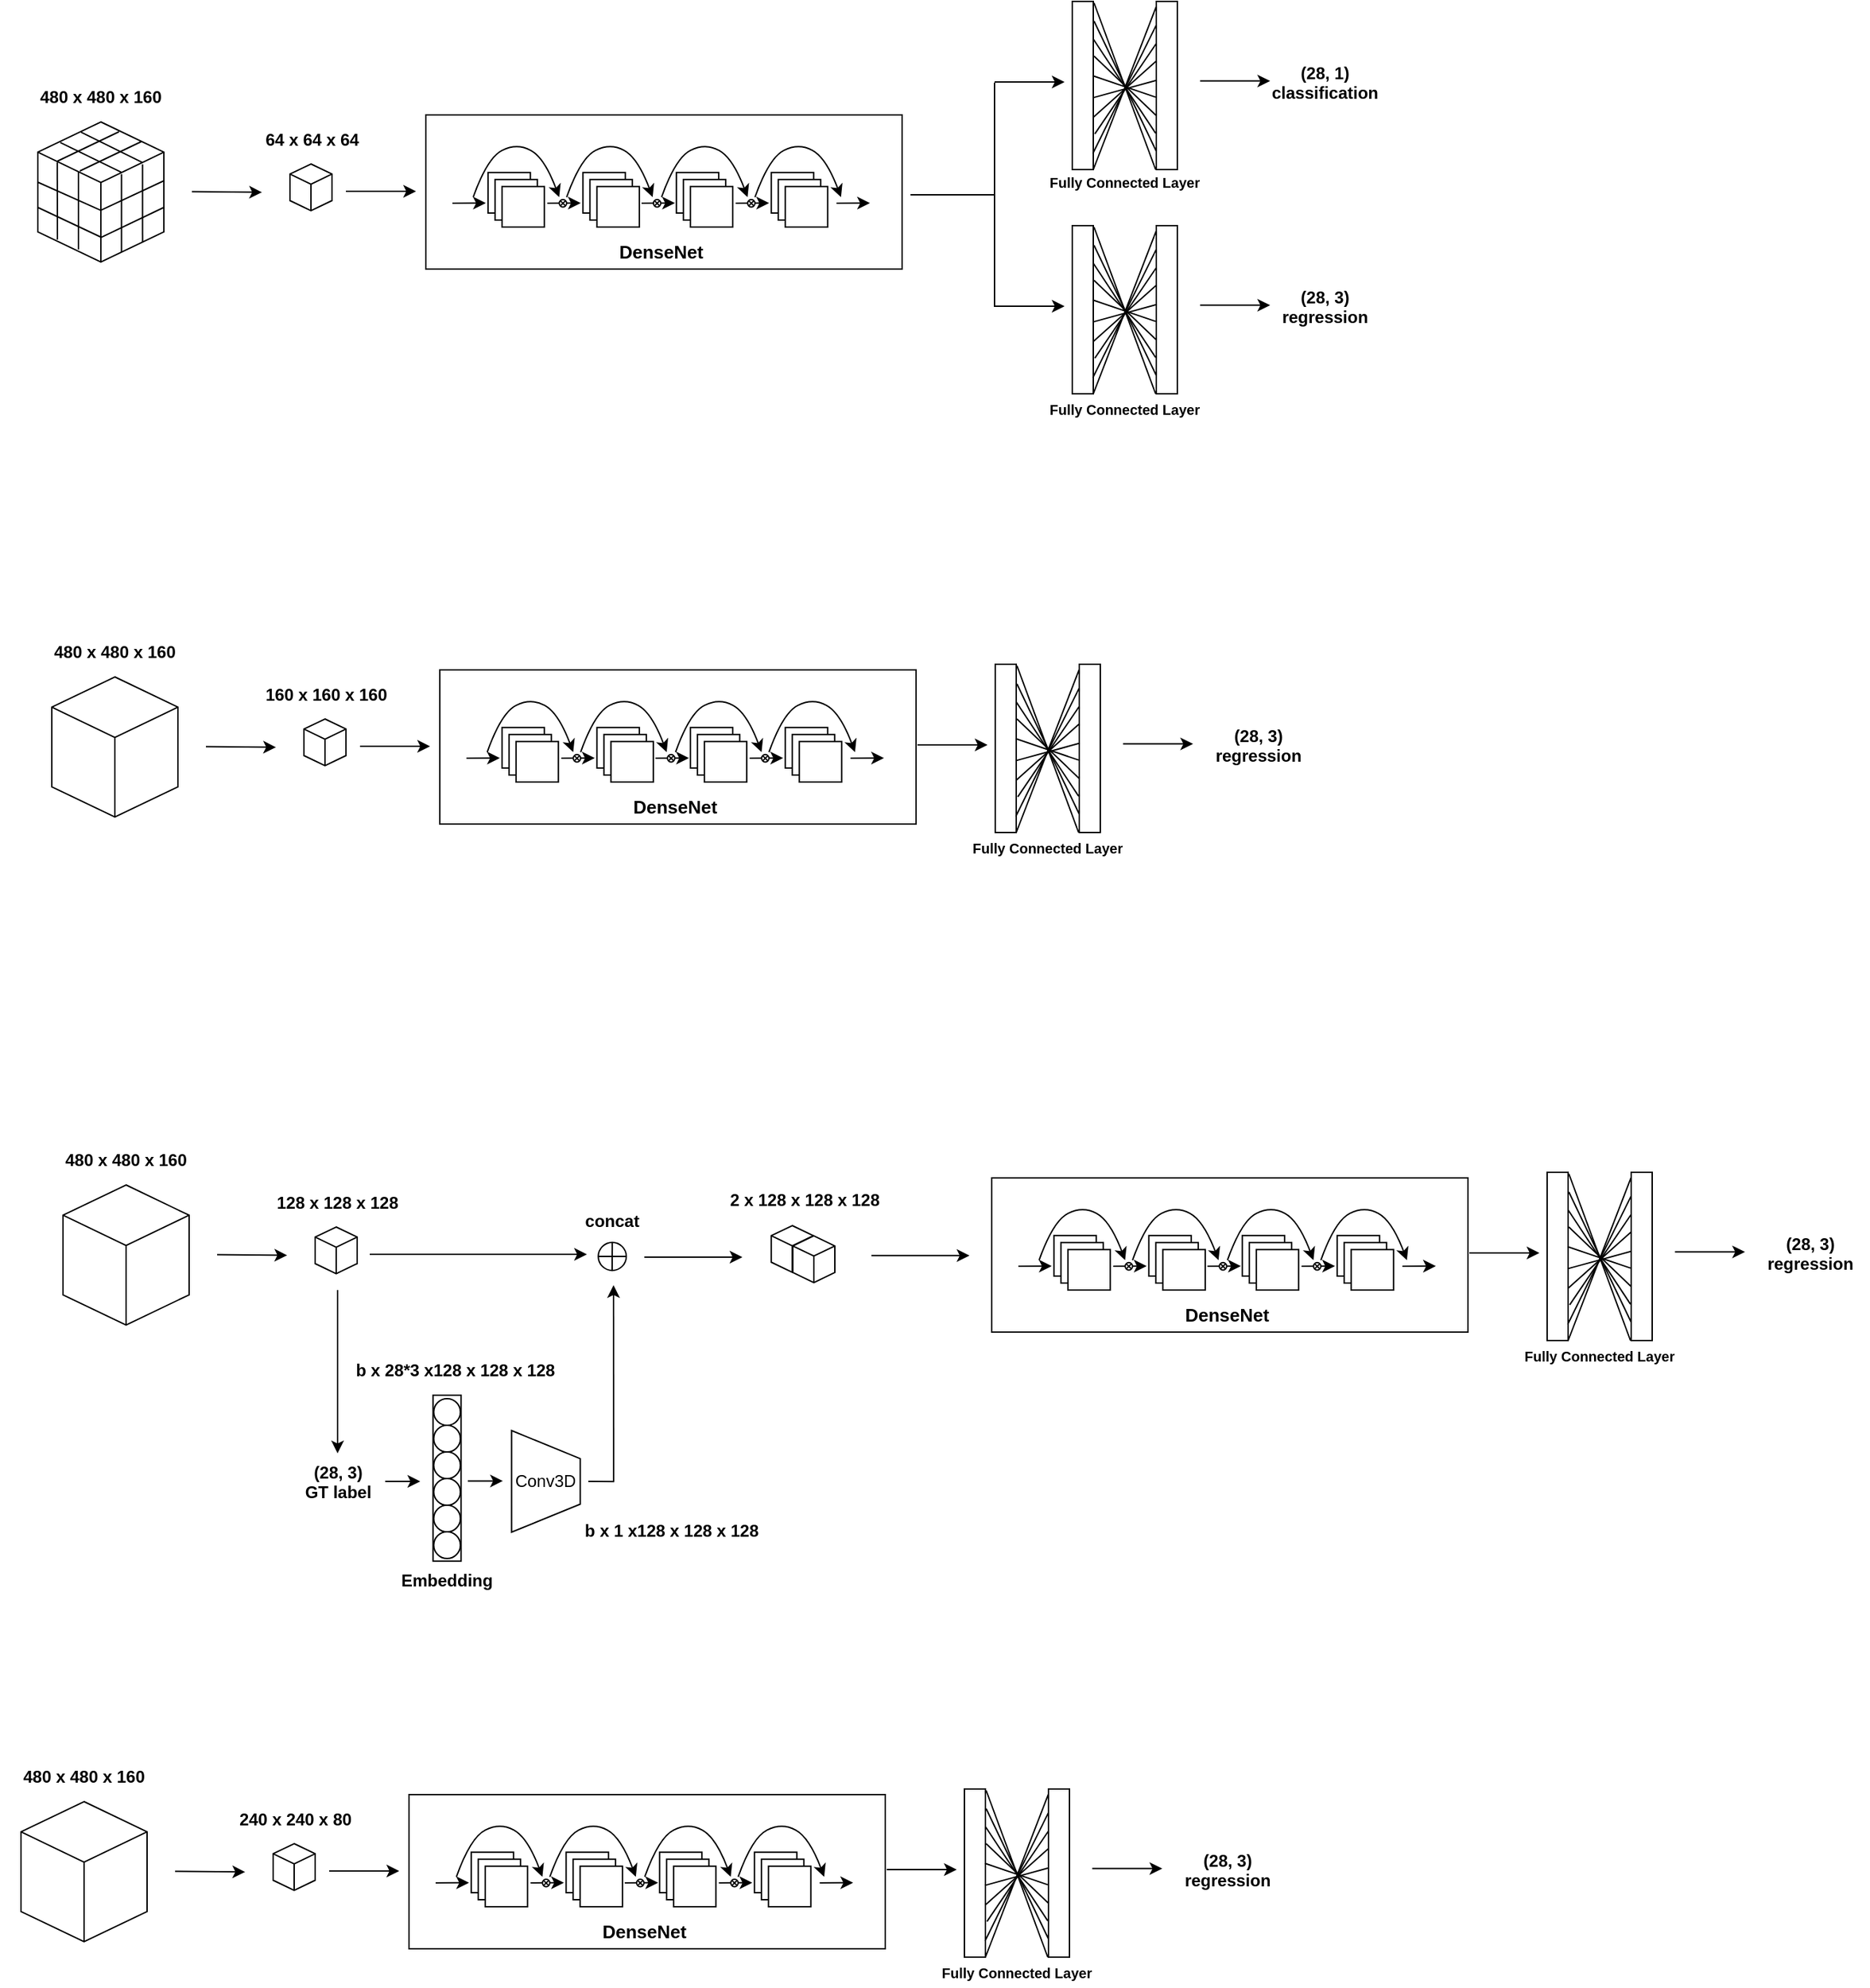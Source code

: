 <mxfile version="24.3.1" type="github">
  <diagram name="페이지-1" id="luRm6ZoS_67JZN6vgYwa">
    <mxGraphModel dx="2037" dy="1073" grid="1" gridSize="10" guides="1" tooltips="1" connect="1" arrows="1" fold="1" page="1" pageScale="1" pageWidth="827" pageHeight="1169" math="0" shadow="0">
      <root>
        <mxCell id="0" />
        <mxCell id="1" parent="0" />
        <mxCell id="hgTVWzHPnjNBjNmEPsGD-20" value="" style="html=1;whiteSpace=wrap;shape=isoCube2;backgroundOutline=1;isoAngle=15;rounded=0;" parent="1" vertex="1">
          <mxGeometry x="307" y="230" width="30" height="33.33" as="geometry" />
        </mxCell>
        <mxCell id="hgTVWzHPnjNBjNmEPsGD-22" value="" style="endArrow=classic;html=1;rounded=0;" parent="1" edge="1">
          <mxGeometry width="50" height="50" relative="1" as="geometry">
            <mxPoint x="347" y="249.5" as="sourcePoint" />
            <mxPoint x="397" y="249.5" as="targetPoint" />
          </mxGeometry>
        </mxCell>
        <mxCell id="hgTVWzHPnjNBjNmEPsGD-55" value="" style="group;rounded=0;" parent="1" vertex="1" connectable="0">
          <mxGeometry x="423" y="215" width="330" height="90" as="geometry" />
        </mxCell>
        <mxCell id="hgTVWzHPnjNBjNmEPsGD-58" value="" style="rounded=0;whiteSpace=wrap;html=1;" parent="hgTVWzHPnjNBjNmEPsGD-55" vertex="1">
          <mxGeometry x="-19" y="-20" width="340" height="110" as="geometry" />
        </mxCell>
        <mxCell id="hgTVWzHPnjNBjNmEPsGD-26" value="" style="verticalLabelPosition=bottom;verticalAlign=top;html=1;shape=mxgraph.basic.layered_rect;dx=10;outlineConnect=0;whiteSpace=wrap;flipV=1;flipH=1;rounded=0;" parent="hgTVWzHPnjNBjNmEPsGD-55" vertex="1">
          <mxGeometry x="25.41" y="21.175" width="40.233" height="38.825" as="geometry" />
        </mxCell>
        <mxCell id="hgTVWzHPnjNBjNmEPsGD-27" value="" style="verticalLabelPosition=bottom;verticalAlign=top;html=1;shape=mxgraph.basic.layered_rect;dx=10;outlineConnect=0;whiteSpace=wrap;flipV=1;flipH=1;rounded=0;" parent="hgTVWzHPnjNBjNmEPsGD-55" vertex="1">
          <mxGeometry x="93.171" y="21.175" width="40.233" height="38.825" as="geometry" />
        </mxCell>
        <mxCell id="hgTVWzHPnjNBjNmEPsGD-34" value="" style="endArrow=classic;html=1;rounded=0;" parent="hgTVWzHPnjNBjNmEPsGD-55" edge="1">
          <mxGeometry width="50" height="50" relative="1" as="geometry">
            <mxPoint x="67.76" y="42.996" as="sourcePoint" />
            <mxPoint x="91.582" y="42.88" as="targetPoint" />
          </mxGeometry>
        </mxCell>
        <mxCell id="hgTVWzHPnjNBjNmEPsGD-40" value="" style="curved=1;endArrow=classic;html=1;rounded=0;" parent="hgTVWzHPnjNBjNmEPsGD-55" edge="1">
          <mxGeometry width="50" height="50" relative="1" as="geometry">
            <mxPoint x="81.524" y="38.645" as="sourcePoint" />
            <mxPoint x="142.932" y="38.645" as="targetPoint" />
            <Array as="points">
              <mxPoint x="91.582" y="10.588" />
              <mxPoint x="112.758" />
              <mxPoint x="132.345" y="10.588" />
            </Array>
          </mxGeometry>
        </mxCell>
        <mxCell id="hgTVWzHPnjNBjNmEPsGD-41" value="" style="shape=orEllipse;perimeter=ellipsePerimeter;whiteSpace=wrap;html=1;backgroundOutline=1;rounded=0;rotation=45;" parent="hgTVWzHPnjNBjNmEPsGD-55" vertex="1">
          <mxGeometry x="76.23" y="40.413" width="5.294" height="5.294" as="geometry" />
        </mxCell>
        <mxCell id="hgTVWzHPnjNBjNmEPsGD-44" value="" style="curved=1;endArrow=classic;html=1;rounded=0;" parent="hgTVWzHPnjNBjNmEPsGD-55" edge="1">
          <mxGeometry width="50" height="50" relative="1" as="geometry">
            <mxPoint x="14.823" y="38.645" as="sourcePoint" />
            <mxPoint x="76.23" y="38.645" as="targetPoint" />
            <Array as="points">
              <mxPoint x="24.881" y="10.588" />
              <mxPoint x="46.056" />
              <mxPoint x="65.643" y="10.588" />
            </Array>
          </mxGeometry>
        </mxCell>
        <mxCell id="hgTVWzHPnjNBjNmEPsGD-45" value="" style="verticalLabelPosition=bottom;verticalAlign=top;html=1;shape=mxgraph.basic.layered_rect;dx=10;outlineConnect=0;whiteSpace=wrap;flipV=1;flipH=1;rounded=0;" parent="hgTVWzHPnjNBjNmEPsGD-55" vertex="1">
          <mxGeometry x="159.872" y="21.175" width="40.233" height="38.825" as="geometry" />
        </mxCell>
        <mxCell id="hgTVWzHPnjNBjNmEPsGD-46" value="" style="verticalLabelPosition=bottom;verticalAlign=top;html=1;shape=mxgraph.basic.layered_rect;dx=10;outlineConnect=0;whiteSpace=wrap;flipV=1;flipH=1;rounded=0;" parent="hgTVWzHPnjNBjNmEPsGD-55" vertex="1">
          <mxGeometry x="227.633" y="21.175" width="40.233" height="38.825" as="geometry" />
        </mxCell>
        <mxCell id="hgTVWzHPnjNBjNmEPsGD-47" value="" style="endArrow=classic;html=1;rounded=0;" parent="hgTVWzHPnjNBjNmEPsGD-55" edge="1">
          <mxGeometry width="50" height="50" relative="1" as="geometry">
            <mxPoint x="202.223" y="42.996" as="sourcePoint" />
            <mxPoint x="226.045" y="42.88" as="targetPoint" />
          </mxGeometry>
        </mxCell>
        <mxCell id="hgTVWzHPnjNBjNmEPsGD-48" value="" style="curved=1;endArrow=classic;html=1;rounded=0;" parent="hgTVWzHPnjNBjNmEPsGD-55" edge="1">
          <mxGeometry width="50" height="50" relative="1" as="geometry">
            <mxPoint x="215.986" y="38.645" as="sourcePoint" />
            <mxPoint x="277.394" y="38.645" as="targetPoint" />
            <Array as="points">
              <mxPoint x="226.045" y="10.588" />
              <mxPoint x="247.22" />
              <mxPoint x="266.807" y="10.588" />
            </Array>
          </mxGeometry>
        </mxCell>
        <mxCell id="hgTVWzHPnjNBjNmEPsGD-49" value="" style="shape=orEllipse;perimeter=ellipsePerimeter;whiteSpace=wrap;html=1;backgroundOutline=1;rounded=0;rotation=45;" parent="hgTVWzHPnjNBjNmEPsGD-55" vertex="1">
          <mxGeometry x="210.693" y="40.413" width="5.294" height="5.294" as="geometry" />
        </mxCell>
        <mxCell id="hgTVWzHPnjNBjNmEPsGD-50" value="" style="curved=1;endArrow=classic;html=1;rounded=0;" parent="hgTVWzHPnjNBjNmEPsGD-55" edge="1">
          <mxGeometry width="50" height="50" relative="1" as="geometry">
            <mxPoint x="149.285" y="38.645" as="sourcePoint" />
            <mxPoint x="210.693" y="38.645" as="targetPoint" />
            <Array as="points">
              <mxPoint x="159.343" y="10.588" />
              <mxPoint x="180.518" />
              <mxPoint x="200.105" y="10.588" />
            </Array>
          </mxGeometry>
        </mxCell>
        <mxCell id="hgTVWzHPnjNBjNmEPsGD-51" value="" style="endArrow=classic;html=1;rounded=0;" parent="hgTVWzHPnjNBjNmEPsGD-55" edge="1">
          <mxGeometry width="50" height="50" relative="1" as="geometry">
            <mxPoint x="134.991" y="42.996" as="sourcePoint" />
            <mxPoint x="158.813" y="42.88" as="targetPoint" />
          </mxGeometry>
        </mxCell>
        <mxCell id="hgTVWzHPnjNBjNmEPsGD-52" value="" style="shape=orEllipse;perimeter=ellipsePerimeter;whiteSpace=wrap;html=1;backgroundOutline=1;rounded=0;rotation=45;" parent="hgTVWzHPnjNBjNmEPsGD-55" vertex="1">
          <mxGeometry x="143.462" y="40.413" width="5.294" height="5.294" as="geometry" />
        </mxCell>
        <mxCell id="hgTVWzHPnjNBjNmEPsGD-53" value="" style="endArrow=classic;html=1;rounded=0;" parent="hgTVWzHPnjNBjNmEPsGD-55" edge="1">
          <mxGeometry width="50" height="50" relative="1" as="geometry">
            <mxPoint y="42.996" as="sourcePoint" />
            <mxPoint x="23.822" y="42.88" as="targetPoint" />
          </mxGeometry>
        </mxCell>
        <mxCell id="hgTVWzHPnjNBjNmEPsGD-54" value="" style="endArrow=classic;html=1;rounded=0;" parent="hgTVWzHPnjNBjNmEPsGD-55" edge="1">
          <mxGeometry width="50" height="50" relative="1" as="geometry">
            <mxPoint x="274.218" y="42.996" as="sourcePoint" />
            <mxPoint x="298.04" y="42.88" as="targetPoint" />
          </mxGeometry>
        </mxCell>
        <mxCell id="hgTVWzHPnjNBjNmEPsGD-60" value="" style="endArrow=classic;html=1;rounded=0;" parent="1" edge="1">
          <mxGeometry width="50" height="50" relative="1" as="geometry">
            <mxPoint x="810" y="331.5" as="sourcePoint" />
            <mxPoint x="860" y="331.5" as="targetPoint" />
          </mxGeometry>
        </mxCell>
        <mxCell id="hgTVWzHPnjNBjNmEPsGD-64" value="64 x 64 x 64" style="swimlane;fontStyle=1;childLayout=stackLayout;horizontal=1;startSize=26;horizontalStack=0;resizeParent=1;resizeParentMax=0;resizeLast=0;collapsible=1;marginBottom=0;strokeColor=none;opacity=0;" parent="1" vertex="1">
          <mxGeometry x="275.5" y="202" width="95" height="20" as="geometry" />
        </mxCell>
        <mxCell id="hgTVWzHPnjNBjNmEPsGD-65" value="480 x 480 x 160" style="swimlane;fontStyle=1;childLayout=stackLayout;horizontal=1;startSize=26;horizontalStack=0;resizeParent=1;resizeParentMax=0;resizeLast=0;collapsible=1;marginBottom=0;strokeColor=none;opacity=0;" parent="1" vertex="1">
          <mxGeometry x="112" y="171.5" width="120" height="20" as="geometry">
            <mxRectangle x="90" y="170" width="110" height="30" as="alternateBounds" />
          </mxGeometry>
        </mxCell>
        <mxCell id="hgTVWzHPnjNBjNmEPsGD-66" value="(28, 3)&#xa;regression" style="swimlane;fontStyle=1;childLayout=stackLayout;horizontal=1;startSize=26;horizontalStack=0;resizeParent=1;resizeParentMax=0;resizeLast=0;collapsible=1;marginBottom=0;strokeColor=none;opacity=0;" parent="1" vertex="1">
          <mxGeometry x="1012" y="321.5" width="68" height="20" as="geometry" />
        </mxCell>
        <mxCell id="hgTVWzHPnjNBjNmEPsGD-68" value="" style="endArrow=classic;html=1;rounded=0;" parent="1" edge="1">
          <mxGeometry width="50" height="50" relative="1" as="geometry">
            <mxPoint x="956.75" y="330.81" as="sourcePoint" />
            <mxPoint x="1006.75" y="330.81" as="targetPoint" />
          </mxGeometry>
        </mxCell>
        <mxCell id="hgTVWzHPnjNBjNmEPsGD-2" value="" style="endArrow=classic;html=1;rounded=0;movable=1;resizable=1;rotatable=1;deletable=1;editable=1;locked=0;connectable=1;" parent="1" edge="1">
          <mxGeometry width="50" height="50" relative="1" as="geometry">
            <mxPoint x="237" y="249.71" as="sourcePoint" />
            <mxPoint x="287" y="250.21" as="targetPoint" />
          </mxGeometry>
        </mxCell>
        <mxCell id="hgTVWzHPnjNBjNmEPsGD-69" value="" style="group" parent="1" vertex="1" connectable="0">
          <mxGeometry x="127" y="200" width="90" height="100" as="geometry" />
        </mxCell>
        <mxCell id="hgTVWzHPnjNBjNmEPsGD-9" value="" style="html=1;whiteSpace=wrap;shape=isoCube2;backgroundOutline=1;isoAngle=15;movable=1;resizable=1;rotatable=1;deletable=1;editable=1;locked=0;connectable=1;rounded=0;" parent="hgTVWzHPnjNBjNmEPsGD-69" vertex="1">
          <mxGeometry width="90" height="100" as="geometry" />
        </mxCell>
        <mxCell id="hgTVWzHPnjNBjNmEPsGD-4" value="" style="endArrow=none;html=1;rounded=0;exitX=0;exitY=0.25;exitDx=0;exitDy=0;entryX=0.644;entryY=0.06;entryDx=0;entryDy=0;entryPerimeter=0;movable=1;resizable=1;rotatable=1;deletable=1;editable=1;locked=0;connectable=1;" parent="hgTVWzHPnjNBjNmEPsGD-69" edge="1">
          <mxGeometry width="50" height="50" relative="1" as="geometry">
            <mxPoint x="14" y="28" as="sourcePoint" />
            <mxPoint x="57.96" y="7" as="targetPoint" />
          </mxGeometry>
        </mxCell>
        <mxCell id="hgTVWzHPnjNBjNmEPsGD-5" value="" style="endArrow=none;html=1;rounded=0;exitX=0;exitY=0.25;exitDx=0;exitDy=0;entryX=0.496;entryY=0.83;entryDx=0;entryDy=0;entryPerimeter=0;movable=1;resizable=1;rotatable=1;deletable=1;editable=1;locked=0;connectable=1;" parent="hgTVWzHPnjNBjNmEPsGD-69" edge="1">
          <mxGeometry width="50" height="50" relative="1" as="geometry">
            <mxPoint y="61" as="sourcePoint" />
            <mxPoint x="44.64" y="82" as="targetPoint" />
          </mxGeometry>
        </mxCell>
        <mxCell id="hgTVWzHPnjNBjNmEPsGD-6" value="" style="endArrow=none;html=1;rounded=0;exitX=0.154;exitY=0.287;exitDx=0;exitDy=0;exitPerimeter=0;movable=1;resizable=1;rotatable=1;deletable=1;editable=1;locked=0;connectable=1;" parent="hgTVWzHPnjNBjNmEPsGD-69" source="hgTVWzHPnjNBjNmEPsGD-9" edge="1">
          <mxGeometry width="50" height="50" relative="1" as="geometry">
            <mxPoint x="14" y="30" as="sourcePoint" />
            <mxPoint x="14" y="84" as="targetPoint" />
          </mxGeometry>
        </mxCell>
        <mxCell id="hgTVWzHPnjNBjNmEPsGD-7" value="" style="endArrow=none;html=1;rounded=0;exitX=0;exitY=0.25;exitDx=0;exitDy=0;movable=1;resizable=1;rotatable=1;deletable=1;editable=1;locked=0;connectable=1;" parent="hgTVWzHPnjNBjNmEPsGD-69" edge="1">
          <mxGeometry width="50" height="50" relative="1" as="geometry">
            <mxPoint x="29" y="36" as="sourcePoint" />
            <mxPoint x="29" y="91" as="targetPoint" />
          </mxGeometry>
        </mxCell>
        <mxCell id="hgTVWzHPnjNBjNmEPsGD-10" value="" style="endArrow=none;html=1;rounded=0;exitX=0;exitY=0.25;exitDx=0;exitDy=0;entryX=0.644;entryY=0.06;entryDx=0;entryDy=0;entryPerimeter=0;movable=1;resizable=1;rotatable=1;deletable=1;editable=1;locked=0;connectable=1;" parent="hgTVWzHPnjNBjNmEPsGD-69" edge="1">
          <mxGeometry width="50" height="50" relative="1" as="geometry">
            <mxPoint x="30" y="35" as="sourcePoint" />
            <mxPoint x="73.96" y="14" as="targetPoint" />
          </mxGeometry>
        </mxCell>
        <mxCell id="hgTVWzHPnjNBjNmEPsGD-12" value="" style="endArrow=none;html=1;rounded=0;exitX=0;exitY=0.25;exitDx=0;exitDy=0;entryX=0.499;entryY=0.641;entryDx=0;entryDy=0;entryPerimeter=0;movable=1;resizable=1;rotatable=1;deletable=1;editable=1;locked=0;connectable=1;" parent="hgTVWzHPnjNBjNmEPsGD-69" edge="1">
          <mxGeometry width="50" height="50" relative="1" as="geometry">
            <mxPoint y="43" as="sourcePoint" />
            <mxPoint x="44.91" y="63.1" as="targetPoint" />
          </mxGeometry>
        </mxCell>
        <mxCell id="hgTVWzHPnjNBjNmEPsGD-13" value="" style="endArrow=none;html=1;rounded=0;exitX=0.496;exitY=0.632;exitDx=0;exitDy=0;entryX=0.644;entryY=0.06;entryDx=0;entryDy=0;entryPerimeter=0;exitPerimeter=0;movable=1;resizable=1;rotatable=1;deletable=1;editable=1;locked=0;connectable=1;" parent="hgTVWzHPnjNBjNmEPsGD-69" source="hgTVWzHPnjNBjNmEPsGD-9" edge="1">
          <mxGeometry width="50" height="50" relative="1" as="geometry">
            <mxPoint x="46" y="63" as="sourcePoint" />
            <mxPoint x="89.96" y="42" as="targetPoint" />
          </mxGeometry>
        </mxCell>
        <mxCell id="hgTVWzHPnjNBjNmEPsGD-14" value="" style="endArrow=none;html=1;rounded=0;exitX=0.504;exitY=0.823;exitDx=0;exitDy=0;entryX=0.644;entryY=0.06;entryDx=0;entryDy=0;entryPerimeter=0;exitPerimeter=0;movable=1;resizable=1;rotatable=1;deletable=1;editable=1;locked=0;connectable=1;" parent="hgTVWzHPnjNBjNmEPsGD-69" source="hgTVWzHPnjNBjNmEPsGD-9" edge="1">
          <mxGeometry width="50" height="50" relative="1" as="geometry">
            <mxPoint x="46" y="82" as="sourcePoint" />
            <mxPoint x="89.96" y="61" as="targetPoint" />
          </mxGeometry>
        </mxCell>
        <mxCell id="hgTVWzHPnjNBjNmEPsGD-15" value="" style="endArrow=none;html=1;rounded=0;exitX=0.675;exitY=0.372;exitDx=0;exitDy=0;exitPerimeter=0;movable=1;resizable=1;rotatable=1;deletable=1;editable=1;locked=0;connectable=1;" parent="hgTVWzHPnjNBjNmEPsGD-69" edge="1">
          <mxGeometry width="50" height="50" relative="1" as="geometry">
            <mxPoint x="59.75" y="37.2" as="sourcePoint" />
            <mxPoint x="59.77" y="93" as="targetPoint" />
          </mxGeometry>
        </mxCell>
        <mxCell id="hgTVWzHPnjNBjNmEPsGD-17" value="" style="endArrow=none;html=1;rounded=0;exitX=0.675;exitY=0.372;exitDx=0;exitDy=0;exitPerimeter=0;movable=1;resizable=1;rotatable=1;deletable=1;editable=1;locked=0;connectable=1;" parent="hgTVWzHPnjNBjNmEPsGD-69" edge="1">
          <mxGeometry width="50" height="50" relative="1" as="geometry">
            <mxPoint x="74.75" y="30.2" as="sourcePoint" />
            <mxPoint x="74.77" y="86" as="targetPoint" />
          </mxGeometry>
        </mxCell>
        <mxCell id="hgTVWzHPnjNBjNmEPsGD-18" value="" style="endArrow=none;html=1;rounded=0;exitX=0.167;exitY=0.147;exitDx=0;exitDy=0;entryX=0.499;entryY=0.641;entryDx=0;entryDy=0;entryPerimeter=0;exitPerimeter=0;movable=1;resizable=1;rotatable=1;deletable=1;editable=1;locked=0;connectable=1;" parent="hgTVWzHPnjNBjNmEPsGD-69" edge="1">
          <mxGeometry width="50" height="50" relative="1" as="geometry">
            <mxPoint x="16.03" y="14.7" as="sourcePoint" />
            <mxPoint x="59.91" y="36.1" as="targetPoint" />
          </mxGeometry>
        </mxCell>
        <mxCell id="hgTVWzHPnjNBjNmEPsGD-19" value="" style="endArrow=none;html=1;rounded=0;exitX=0.343;exitY=0.073;exitDx=0;exitDy=0;entryX=0.499;entryY=0.641;entryDx=0;entryDy=0;entryPerimeter=0;exitPerimeter=0;movable=1;resizable=1;rotatable=1;deletable=1;editable=1;locked=0;connectable=1;" parent="hgTVWzHPnjNBjNmEPsGD-69" source="hgTVWzHPnjNBjNmEPsGD-9" edge="1">
          <mxGeometry width="50" height="50" relative="1" as="geometry">
            <mxPoint x="31" y="8" as="sourcePoint" />
            <mxPoint x="74.91" y="29.1" as="targetPoint" />
          </mxGeometry>
        </mxCell>
        <mxCell id="hgTVWzHPnjNBjNmEPsGD-70" value="DenseNet" style="swimlane;fontStyle=1;childLayout=stackLayout;horizontal=1;startSize=26;horizontalStack=0;resizeParent=1;resizeParentMax=0;resizeLast=0;collapsible=1;marginBottom=0;strokeColor=none;opacity=0;fontSize=13;" parent="1" vertex="1">
          <mxGeometry x="527.11" y="282" width="90" height="20" as="geometry" />
        </mxCell>
        <mxCell id="hgTVWzHPnjNBjNmEPsGD-90" value="" style="group" parent="1" vertex="1" connectable="0">
          <mxGeometry x="865.5" y="274" width="75" height="120" as="geometry" />
        </mxCell>
        <mxCell id="hgTVWzHPnjNBjNmEPsGD-71" value="" style="rounded=0;whiteSpace=wrap;html=1;rotation=90;" parent="hgTVWzHPnjNBjNmEPsGD-90" vertex="1">
          <mxGeometry x="-52.5" y="52.5" width="120" height="15" as="geometry" />
        </mxCell>
        <mxCell id="hgTVWzHPnjNBjNmEPsGD-74" value="" style="endArrow=none;html=1;entryX=0.032;entryY=1.007;entryDx=0;entryDy=0;entryPerimeter=0;exitX=1;exitY=0;exitDx=0;exitDy=0;" parent="hgTVWzHPnjNBjNmEPsGD-90" source="hgTVWzHPnjNBjNmEPsGD-71" target="hgTVWzHPnjNBjNmEPsGD-73" edge="1">
          <mxGeometry width="50" height="50" relative="1" as="geometry">
            <mxPoint x="17.5" y="118.5" as="sourcePoint" />
            <mxPoint x="57.5" y="8.5" as="targetPoint" />
          </mxGeometry>
        </mxCell>
        <mxCell id="hgTVWzHPnjNBjNmEPsGD-75" value="" style="endArrow=none;html=1;entryX=0.142;entryY=1.007;entryDx=0;entryDy=0;entryPerimeter=0;exitX=0.904;exitY=0.02;exitDx=0;exitDy=0;exitPerimeter=0;" parent="hgTVWzHPnjNBjNmEPsGD-90" source="hgTVWzHPnjNBjNmEPsGD-71" target="hgTVWzHPnjNBjNmEPsGD-73" edge="1">
          <mxGeometry width="50" height="50" relative="1" as="geometry">
            <mxPoint x="17.5" y="118.71" as="sourcePoint" />
            <mxPoint x="61.5" y="2.71" as="targetPoint" />
          </mxGeometry>
        </mxCell>
        <mxCell id="hgTVWzHPnjNBjNmEPsGD-76" value="" style="endArrow=none;html=1;entryX=0.25;entryY=1;entryDx=0;entryDy=0;exitX=0.788;exitY=-0.14;exitDx=0;exitDy=0;exitPerimeter=0;" parent="hgTVWzHPnjNBjNmEPsGD-90" target="hgTVWzHPnjNBjNmEPsGD-73" edge="1">
          <mxGeometry width="50" height="50" relative="1" as="geometry">
            <mxPoint x="16.1" y="94.56" as="sourcePoint" />
            <mxPoint x="59" y="30.71" as="targetPoint" />
          </mxGeometry>
        </mxCell>
        <mxCell id="hgTVWzHPnjNBjNmEPsGD-77" value="" style="endArrow=none;html=1;entryX=0.352;entryY=0.98;entryDx=0;entryDy=0;entryPerimeter=0;exitX=0.687;exitY=-0.015;exitDx=0;exitDy=0;exitPerimeter=0;" parent="hgTVWzHPnjNBjNmEPsGD-90" source="hgTVWzHPnjNBjNmEPsGD-71" target="hgTVWzHPnjNBjNmEPsGD-73" edge="1">
          <mxGeometry width="50" height="50" relative="1" as="geometry">
            <mxPoint x="17.5" y="78.5" as="sourcePoint" />
            <mxPoint x="60.4" y="30.5" as="targetPoint" />
          </mxGeometry>
        </mxCell>
        <mxCell id="hgTVWzHPnjNBjNmEPsGD-84" value="" style="endArrow=none;html=1;exitX=0.568;exitY=-0.078;exitDx=0;exitDy=0;exitPerimeter=0;entryX=0.47;entryY=1.005;entryDx=0;entryDy=0;entryPerimeter=0;" parent="hgTVWzHPnjNBjNmEPsGD-90" target="hgTVWzHPnjNBjNmEPsGD-73" edge="1">
          <mxGeometry width="50" height="50" relative="1" as="geometry">
            <mxPoint x="14.5" y="68.83" as="sourcePoint" />
            <mxPoint x="58.825" y="55.5" as="targetPoint" />
          </mxGeometry>
        </mxCell>
        <mxCell id="hgTVWzHPnjNBjNmEPsGD-85" value="" style="endArrow=none;html=1;entryX=0.032;entryY=1.007;entryDx=0;entryDy=0;entryPerimeter=0;exitX=1;exitY=0;exitDx=0;exitDy=0;" parent="hgTVWzHPnjNBjNmEPsGD-90" edge="1">
          <mxGeometry width="50" height="50" relative="1" as="geometry">
            <mxPoint x="15.5" y="1" as="sourcePoint" />
            <mxPoint x="59.5" y="120" as="targetPoint" />
          </mxGeometry>
        </mxCell>
        <mxCell id="hgTVWzHPnjNBjNmEPsGD-86" value="" style="endArrow=none;html=1;entryX=0.142;entryY=1.007;entryDx=0;entryDy=0;entryPerimeter=0;exitX=0.904;exitY=0.02;exitDx=0;exitDy=0;exitPerimeter=0;" parent="hgTVWzHPnjNBjNmEPsGD-90" edge="1">
          <mxGeometry width="50" height="50" relative="1" as="geometry">
            <mxPoint x="15.5" y="14" as="sourcePoint" />
            <mxPoint x="60.5" y="108" as="targetPoint" />
          </mxGeometry>
        </mxCell>
        <mxCell id="hgTVWzHPnjNBjNmEPsGD-87" value="" style="endArrow=none;html=1;entryX=0.25;entryY=1;entryDx=0;entryDy=0;exitX=0.788;exitY=-0.14;exitDx=0;exitDy=0;exitPerimeter=0;" parent="hgTVWzHPnjNBjNmEPsGD-90" edge="1">
          <mxGeometry width="50" height="50" relative="1" as="geometry">
            <mxPoint x="15.1" y="27.0" as="sourcePoint" />
            <mxPoint x="59.5" y="94.06" as="targetPoint" />
          </mxGeometry>
        </mxCell>
        <mxCell id="hgTVWzHPnjNBjNmEPsGD-88" value="" style="endArrow=none;html=1;entryX=0.352;entryY=0.98;entryDx=0;entryDy=0;entryPerimeter=0;exitX=0.687;exitY=-0.015;exitDx=0;exitDy=0;exitPerimeter=0;" parent="hgTVWzHPnjNBjNmEPsGD-90" edge="1">
          <mxGeometry width="50" height="50" relative="1" as="geometry">
            <mxPoint x="15.5" y="39" as="sourcePoint" />
            <mxPoint x="60.5" y="82" as="targetPoint" />
          </mxGeometry>
        </mxCell>
        <mxCell id="hgTVWzHPnjNBjNmEPsGD-89" value="" style="endArrow=none;html=1;exitX=0.568;exitY=-0.078;exitDx=0;exitDy=0;exitPerimeter=0;entryX=0.47;entryY=1.005;entryDx=0;entryDy=0;entryPerimeter=0;" parent="hgTVWzHPnjNBjNmEPsGD-90" edge="1">
          <mxGeometry width="50" height="50" relative="1" as="geometry">
            <mxPoint x="14.5" y="53.0" as="sourcePoint" />
            <mxPoint x="59.5" y="68.33" as="targetPoint" />
          </mxGeometry>
        </mxCell>
        <mxCell id="hgTVWzHPnjNBjNmEPsGD-73" value="" style="rounded=0;whiteSpace=wrap;html=1;rotation=90;" parent="hgTVWzHPnjNBjNmEPsGD-90" vertex="1">
          <mxGeometry x="7.5" y="52.5" width="120" height="15" as="geometry" />
        </mxCell>
        <mxCell id="hgTVWzHPnjNBjNmEPsGD-91" value="Fully Connected Layer" style="swimlane;fontStyle=1;childLayout=stackLayout;horizontal=1;startSize=26;horizontalStack=0;resizeParent=1;resizeParentMax=0;resizeLast=0;collapsible=1;marginBottom=0;strokeColor=none;opacity=0;fontSize=10;" parent="1" vertex="1">
          <mxGeometry x="821.13" y="395" width="163.75" height="20" as="geometry" />
        </mxCell>
        <mxCell id="YevyngudE0FrvX2Xh1Zj-1" value="" style="endArrow=none;html=1;rounded=0;" parent="1" edge="1">
          <mxGeometry width="50" height="50" relative="1" as="geometry">
            <mxPoint x="750" y="252" as="sourcePoint" />
            <mxPoint x="810" y="252" as="targetPoint" />
          </mxGeometry>
        </mxCell>
        <mxCell id="YevyngudE0FrvX2Xh1Zj-2" value="" style="endArrow=none;html=1;rounded=0;" parent="1" edge="1">
          <mxGeometry width="50" height="50" relative="1" as="geometry">
            <mxPoint x="810" y="332" as="sourcePoint" />
            <mxPoint x="810" y="252" as="targetPoint" />
          </mxGeometry>
        </mxCell>
        <mxCell id="YevyngudE0FrvX2Xh1Zj-37" value="" style="endArrow=classic;html=1;rounded=0;" parent="1" edge="1">
          <mxGeometry width="50" height="50" relative="1" as="geometry">
            <mxPoint x="810" y="171.5" as="sourcePoint" />
            <mxPoint x="860" y="171.5" as="targetPoint" />
          </mxGeometry>
        </mxCell>
        <mxCell id="YevyngudE0FrvX2Xh1Zj-38" value="(28, 1)&#xa;classification" style="swimlane;fontStyle=1;childLayout=stackLayout;horizontal=1;startSize=26;horizontalStack=0;resizeParent=1;resizeParentMax=0;resizeLast=0;collapsible=1;marginBottom=0;strokeColor=none;opacity=0;" parent="1" vertex="1">
          <mxGeometry x="1012" y="161.5" width="68" height="20" as="geometry" />
        </mxCell>
        <mxCell id="YevyngudE0FrvX2Xh1Zj-39" value="" style="endArrow=classic;html=1;rounded=0;" parent="1" edge="1">
          <mxGeometry width="50" height="50" relative="1" as="geometry">
            <mxPoint x="956.75" y="170.81" as="sourcePoint" />
            <mxPoint x="1006.75" y="170.81" as="targetPoint" />
          </mxGeometry>
        </mxCell>
        <mxCell id="YevyngudE0FrvX2Xh1Zj-40" value="" style="group" parent="1" vertex="1" connectable="0">
          <mxGeometry x="865.5" y="114" width="75" height="120" as="geometry" />
        </mxCell>
        <mxCell id="YevyngudE0FrvX2Xh1Zj-41" value="" style="rounded=0;whiteSpace=wrap;html=1;rotation=90;" parent="YevyngudE0FrvX2Xh1Zj-40" vertex="1">
          <mxGeometry x="-52.5" y="52.5" width="120" height="15" as="geometry" />
        </mxCell>
        <mxCell id="YevyngudE0FrvX2Xh1Zj-42" value="" style="endArrow=none;html=1;entryX=0.032;entryY=1.007;entryDx=0;entryDy=0;entryPerimeter=0;exitX=1;exitY=0;exitDx=0;exitDy=0;" parent="YevyngudE0FrvX2Xh1Zj-40" source="YevyngudE0FrvX2Xh1Zj-41" target="YevyngudE0FrvX2Xh1Zj-52" edge="1">
          <mxGeometry width="50" height="50" relative="1" as="geometry">
            <mxPoint x="17.5" y="118.5" as="sourcePoint" />
            <mxPoint x="57.5" y="8.5" as="targetPoint" />
          </mxGeometry>
        </mxCell>
        <mxCell id="YevyngudE0FrvX2Xh1Zj-43" value="" style="endArrow=none;html=1;entryX=0.142;entryY=1.007;entryDx=0;entryDy=0;entryPerimeter=0;exitX=0.904;exitY=0.02;exitDx=0;exitDy=0;exitPerimeter=0;" parent="YevyngudE0FrvX2Xh1Zj-40" source="YevyngudE0FrvX2Xh1Zj-41" target="YevyngudE0FrvX2Xh1Zj-52" edge="1">
          <mxGeometry width="50" height="50" relative="1" as="geometry">
            <mxPoint x="17.5" y="118.71" as="sourcePoint" />
            <mxPoint x="61.5" y="2.71" as="targetPoint" />
          </mxGeometry>
        </mxCell>
        <mxCell id="YevyngudE0FrvX2Xh1Zj-44" value="" style="endArrow=none;html=1;entryX=0.25;entryY=1;entryDx=0;entryDy=0;exitX=0.788;exitY=-0.14;exitDx=0;exitDy=0;exitPerimeter=0;" parent="YevyngudE0FrvX2Xh1Zj-40" target="YevyngudE0FrvX2Xh1Zj-52" edge="1">
          <mxGeometry width="50" height="50" relative="1" as="geometry">
            <mxPoint x="16.1" y="94.56" as="sourcePoint" />
            <mxPoint x="59" y="30.71" as="targetPoint" />
          </mxGeometry>
        </mxCell>
        <mxCell id="YevyngudE0FrvX2Xh1Zj-45" value="" style="endArrow=none;html=1;entryX=0.352;entryY=0.98;entryDx=0;entryDy=0;entryPerimeter=0;exitX=0.687;exitY=-0.015;exitDx=0;exitDy=0;exitPerimeter=0;" parent="YevyngudE0FrvX2Xh1Zj-40" source="YevyngudE0FrvX2Xh1Zj-41" target="YevyngudE0FrvX2Xh1Zj-52" edge="1">
          <mxGeometry width="50" height="50" relative="1" as="geometry">
            <mxPoint x="17.5" y="78.5" as="sourcePoint" />
            <mxPoint x="60.4" y="30.5" as="targetPoint" />
          </mxGeometry>
        </mxCell>
        <mxCell id="YevyngudE0FrvX2Xh1Zj-46" value="" style="endArrow=none;html=1;exitX=0.568;exitY=-0.078;exitDx=0;exitDy=0;exitPerimeter=0;entryX=0.47;entryY=1.005;entryDx=0;entryDy=0;entryPerimeter=0;" parent="YevyngudE0FrvX2Xh1Zj-40" target="YevyngudE0FrvX2Xh1Zj-52" edge="1">
          <mxGeometry width="50" height="50" relative="1" as="geometry">
            <mxPoint x="14.5" y="68.83" as="sourcePoint" />
            <mxPoint x="58.825" y="55.5" as="targetPoint" />
          </mxGeometry>
        </mxCell>
        <mxCell id="YevyngudE0FrvX2Xh1Zj-47" value="" style="endArrow=none;html=1;entryX=0.032;entryY=1.007;entryDx=0;entryDy=0;entryPerimeter=0;exitX=1;exitY=0;exitDx=0;exitDy=0;" parent="YevyngudE0FrvX2Xh1Zj-40" edge="1">
          <mxGeometry width="50" height="50" relative="1" as="geometry">
            <mxPoint x="15.5" y="1" as="sourcePoint" />
            <mxPoint x="59.5" y="120" as="targetPoint" />
          </mxGeometry>
        </mxCell>
        <mxCell id="YevyngudE0FrvX2Xh1Zj-48" value="" style="endArrow=none;html=1;entryX=0.142;entryY=1.007;entryDx=0;entryDy=0;entryPerimeter=0;exitX=0.904;exitY=0.02;exitDx=0;exitDy=0;exitPerimeter=0;" parent="YevyngudE0FrvX2Xh1Zj-40" edge="1">
          <mxGeometry width="50" height="50" relative="1" as="geometry">
            <mxPoint x="15.5" y="14" as="sourcePoint" />
            <mxPoint x="60.5" y="108" as="targetPoint" />
          </mxGeometry>
        </mxCell>
        <mxCell id="YevyngudE0FrvX2Xh1Zj-49" value="" style="endArrow=none;html=1;entryX=0.25;entryY=1;entryDx=0;entryDy=0;exitX=0.788;exitY=-0.14;exitDx=0;exitDy=0;exitPerimeter=0;" parent="YevyngudE0FrvX2Xh1Zj-40" edge="1">
          <mxGeometry width="50" height="50" relative="1" as="geometry">
            <mxPoint x="15.1" y="27.0" as="sourcePoint" />
            <mxPoint x="59.5" y="94.06" as="targetPoint" />
          </mxGeometry>
        </mxCell>
        <mxCell id="YevyngudE0FrvX2Xh1Zj-50" value="" style="endArrow=none;html=1;entryX=0.352;entryY=0.98;entryDx=0;entryDy=0;entryPerimeter=0;exitX=0.687;exitY=-0.015;exitDx=0;exitDy=0;exitPerimeter=0;" parent="YevyngudE0FrvX2Xh1Zj-40" edge="1">
          <mxGeometry width="50" height="50" relative="1" as="geometry">
            <mxPoint x="15.5" y="39" as="sourcePoint" />
            <mxPoint x="60.5" y="82" as="targetPoint" />
          </mxGeometry>
        </mxCell>
        <mxCell id="YevyngudE0FrvX2Xh1Zj-51" value="" style="endArrow=none;html=1;exitX=0.568;exitY=-0.078;exitDx=0;exitDy=0;exitPerimeter=0;entryX=0.47;entryY=1.005;entryDx=0;entryDy=0;entryPerimeter=0;" parent="YevyngudE0FrvX2Xh1Zj-40" edge="1">
          <mxGeometry width="50" height="50" relative="1" as="geometry">
            <mxPoint x="14.5" y="53.0" as="sourcePoint" />
            <mxPoint x="59.5" y="68.33" as="targetPoint" />
          </mxGeometry>
        </mxCell>
        <mxCell id="YevyngudE0FrvX2Xh1Zj-52" value="" style="rounded=0;whiteSpace=wrap;html=1;rotation=90;" parent="YevyngudE0FrvX2Xh1Zj-40" vertex="1">
          <mxGeometry x="7.5" y="52.5" width="120" height="15" as="geometry" />
        </mxCell>
        <mxCell id="YevyngudE0FrvX2Xh1Zj-53" value="Fully Connected Layer" style="swimlane;fontStyle=1;childLayout=stackLayout;horizontal=1;startSize=26;horizontalStack=0;resizeParent=1;resizeParentMax=0;resizeLast=0;collapsible=1;marginBottom=0;strokeColor=none;opacity=0;fontSize=10;" parent="1" vertex="1">
          <mxGeometry x="821.13" y="233" width="163.75" height="20" as="geometry" />
        </mxCell>
        <mxCell id="YevyngudE0FrvX2Xh1Zj-54" value="" style="endArrow=none;html=1;rounded=0;" parent="1" edge="1">
          <mxGeometry width="50" height="50" relative="1" as="geometry">
            <mxPoint x="810" y="252" as="sourcePoint" />
            <mxPoint x="810" y="172" as="targetPoint" />
          </mxGeometry>
        </mxCell>
        <mxCell id="YevyngudE0FrvX2Xh1Zj-55" value="" style="html=1;whiteSpace=wrap;shape=isoCube2;backgroundOutline=1;isoAngle=15;rounded=0;" parent="1" vertex="1">
          <mxGeometry x="317" y="626" width="30" height="33.33" as="geometry" />
        </mxCell>
        <mxCell id="YevyngudE0FrvX2Xh1Zj-56" value="" style="endArrow=classic;html=1;rounded=0;" parent="1" edge="1">
          <mxGeometry width="50" height="50" relative="1" as="geometry">
            <mxPoint x="357" y="645.5" as="sourcePoint" />
            <mxPoint x="407" y="645.5" as="targetPoint" />
          </mxGeometry>
        </mxCell>
        <mxCell id="YevyngudE0FrvX2Xh1Zj-57" value="" style="group;rounded=0;" parent="1" vertex="1" connectable="0">
          <mxGeometry x="433" y="611" width="330" height="90" as="geometry" />
        </mxCell>
        <mxCell id="YevyngudE0FrvX2Xh1Zj-58" value="" style="rounded=0;whiteSpace=wrap;html=1;" parent="YevyngudE0FrvX2Xh1Zj-57" vertex="1">
          <mxGeometry x="-19" y="-20" width="340" height="110" as="geometry" />
        </mxCell>
        <mxCell id="YevyngudE0FrvX2Xh1Zj-59" value="" style="verticalLabelPosition=bottom;verticalAlign=top;html=1;shape=mxgraph.basic.layered_rect;dx=10;outlineConnect=0;whiteSpace=wrap;flipV=1;flipH=1;rounded=0;" parent="YevyngudE0FrvX2Xh1Zj-57" vertex="1">
          <mxGeometry x="25.41" y="21.175" width="40.233" height="38.825" as="geometry" />
        </mxCell>
        <mxCell id="YevyngudE0FrvX2Xh1Zj-60" value="" style="verticalLabelPosition=bottom;verticalAlign=top;html=1;shape=mxgraph.basic.layered_rect;dx=10;outlineConnect=0;whiteSpace=wrap;flipV=1;flipH=1;rounded=0;" parent="YevyngudE0FrvX2Xh1Zj-57" vertex="1">
          <mxGeometry x="93.171" y="21.175" width="40.233" height="38.825" as="geometry" />
        </mxCell>
        <mxCell id="YevyngudE0FrvX2Xh1Zj-61" value="" style="endArrow=classic;html=1;rounded=0;" parent="YevyngudE0FrvX2Xh1Zj-57" edge="1">
          <mxGeometry width="50" height="50" relative="1" as="geometry">
            <mxPoint x="67.76" y="42.996" as="sourcePoint" />
            <mxPoint x="91.582" y="42.88" as="targetPoint" />
          </mxGeometry>
        </mxCell>
        <mxCell id="YevyngudE0FrvX2Xh1Zj-62" value="" style="curved=1;endArrow=classic;html=1;rounded=0;" parent="YevyngudE0FrvX2Xh1Zj-57" edge="1">
          <mxGeometry width="50" height="50" relative="1" as="geometry">
            <mxPoint x="81.524" y="38.645" as="sourcePoint" />
            <mxPoint x="142.932" y="38.645" as="targetPoint" />
            <Array as="points">
              <mxPoint x="91.582" y="10.588" />
              <mxPoint x="112.758" />
              <mxPoint x="132.345" y="10.588" />
            </Array>
          </mxGeometry>
        </mxCell>
        <mxCell id="YevyngudE0FrvX2Xh1Zj-63" value="" style="shape=orEllipse;perimeter=ellipsePerimeter;whiteSpace=wrap;html=1;backgroundOutline=1;rounded=0;rotation=45;" parent="YevyngudE0FrvX2Xh1Zj-57" vertex="1">
          <mxGeometry x="76.23" y="40.413" width="5.294" height="5.294" as="geometry" />
        </mxCell>
        <mxCell id="YevyngudE0FrvX2Xh1Zj-64" value="" style="curved=1;endArrow=classic;html=1;rounded=0;" parent="YevyngudE0FrvX2Xh1Zj-57" edge="1">
          <mxGeometry width="50" height="50" relative="1" as="geometry">
            <mxPoint x="14.823" y="38.645" as="sourcePoint" />
            <mxPoint x="76.23" y="38.645" as="targetPoint" />
            <Array as="points">
              <mxPoint x="24.881" y="10.588" />
              <mxPoint x="46.056" />
              <mxPoint x="65.643" y="10.588" />
            </Array>
          </mxGeometry>
        </mxCell>
        <mxCell id="YevyngudE0FrvX2Xh1Zj-65" value="" style="verticalLabelPosition=bottom;verticalAlign=top;html=1;shape=mxgraph.basic.layered_rect;dx=10;outlineConnect=0;whiteSpace=wrap;flipV=1;flipH=1;rounded=0;" parent="YevyngudE0FrvX2Xh1Zj-57" vertex="1">
          <mxGeometry x="159.872" y="21.175" width="40.233" height="38.825" as="geometry" />
        </mxCell>
        <mxCell id="YevyngudE0FrvX2Xh1Zj-66" value="" style="verticalLabelPosition=bottom;verticalAlign=top;html=1;shape=mxgraph.basic.layered_rect;dx=10;outlineConnect=0;whiteSpace=wrap;flipV=1;flipH=1;rounded=0;" parent="YevyngudE0FrvX2Xh1Zj-57" vertex="1">
          <mxGeometry x="227.633" y="21.175" width="40.233" height="38.825" as="geometry" />
        </mxCell>
        <mxCell id="YevyngudE0FrvX2Xh1Zj-67" value="" style="endArrow=classic;html=1;rounded=0;" parent="YevyngudE0FrvX2Xh1Zj-57" edge="1">
          <mxGeometry width="50" height="50" relative="1" as="geometry">
            <mxPoint x="202.223" y="42.996" as="sourcePoint" />
            <mxPoint x="226.045" y="42.88" as="targetPoint" />
          </mxGeometry>
        </mxCell>
        <mxCell id="YevyngudE0FrvX2Xh1Zj-68" value="" style="curved=1;endArrow=classic;html=1;rounded=0;" parent="YevyngudE0FrvX2Xh1Zj-57" edge="1">
          <mxGeometry width="50" height="50" relative="1" as="geometry">
            <mxPoint x="215.986" y="38.645" as="sourcePoint" />
            <mxPoint x="277.394" y="38.645" as="targetPoint" />
            <Array as="points">
              <mxPoint x="226.045" y="10.588" />
              <mxPoint x="247.22" />
              <mxPoint x="266.807" y="10.588" />
            </Array>
          </mxGeometry>
        </mxCell>
        <mxCell id="YevyngudE0FrvX2Xh1Zj-69" value="" style="shape=orEllipse;perimeter=ellipsePerimeter;whiteSpace=wrap;html=1;backgroundOutline=1;rounded=0;rotation=45;" parent="YevyngudE0FrvX2Xh1Zj-57" vertex="1">
          <mxGeometry x="210.693" y="40.413" width="5.294" height="5.294" as="geometry" />
        </mxCell>
        <mxCell id="YevyngudE0FrvX2Xh1Zj-70" value="" style="curved=1;endArrow=classic;html=1;rounded=0;" parent="YevyngudE0FrvX2Xh1Zj-57" edge="1">
          <mxGeometry width="50" height="50" relative="1" as="geometry">
            <mxPoint x="149.285" y="38.645" as="sourcePoint" />
            <mxPoint x="210.693" y="38.645" as="targetPoint" />
            <Array as="points">
              <mxPoint x="159.343" y="10.588" />
              <mxPoint x="180.518" />
              <mxPoint x="200.105" y="10.588" />
            </Array>
          </mxGeometry>
        </mxCell>
        <mxCell id="YevyngudE0FrvX2Xh1Zj-71" value="" style="endArrow=classic;html=1;rounded=0;" parent="YevyngudE0FrvX2Xh1Zj-57" edge="1">
          <mxGeometry width="50" height="50" relative="1" as="geometry">
            <mxPoint x="134.991" y="42.996" as="sourcePoint" />
            <mxPoint x="158.813" y="42.88" as="targetPoint" />
          </mxGeometry>
        </mxCell>
        <mxCell id="YevyngudE0FrvX2Xh1Zj-72" value="" style="shape=orEllipse;perimeter=ellipsePerimeter;whiteSpace=wrap;html=1;backgroundOutline=1;rounded=0;rotation=45;" parent="YevyngudE0FrvX2Xh1Zj-57" vertex="1">
          <mxGeometry x="143.462" y="40.413" width="5.294" height="5.294" as="geometry" />
        </mxCell>
        <mxCell id="YevyngudE0FrvX2Xh1Zj-73" value="" style="endArrow=classic;html=1;rounded=0;" parent="YevyngudE0FrvX2Xh1Zj-57" edge="1">
          <mxGeometry width="50" height="50" relative="1" as="geometry">
            <mxPoint y="42.996" as="sourcePoint" />
            <mxPoint x="23.822" y="42.88" as="targetPoint" />
          </mxGeometry>
        </mxCell>
        <mxCell id="YevyngudE0FrvX2Xh1Zj-74" value="" style="endArrow=classic;html=1;rounded=0;" parent="YevyngudE0FrvX2Xh1Zj-57" edge="1">
          <mxGeometry width="50" height="50" relative="1" as="geometry">
            <mxPoint x="274.218" y="42.996" as="sourcePoint" />
            <mxPoint x="298.04" y="42.88" as="targetPoint" />
          </mxGeometry>
        </mxCell>
        <mxCell id="YevyngudE0FrvX2Xh1Zj-75" value="" style="endArrow=classic;html=1;rounded=0;" parent="1" edge="1">
          <mxGeometry width="50" height="50" relative="1" as="geometry">
            <mxPoint x="755" y="644.5" as="sourcePoint" />
            <mxPoint x="805" y="644.5" as="targetPoint" />
          </mxGeometry>
        </mxCell>
        <mxCell id="YevyngudE0FrvX2Xh1Zj-76" value="160 x 160 x 160" style="swimlane;fontStyle=1;childLayout=stackLayout;horizontal=1;startSize=26;horizontalStack=0;resizeParent=1;resizeParentMax=0;resizeLast=0;collapsible=1;marginBottom=0;strokeColor=none;opacity=0;" parent="1" vertex="1">
          <mxGeometry x="285.5" y="598" width="95" height="20" as="geometry" />
        </mxCell>
        <mxCell id="YevyngudE0FrvX2Xh1Zj-77" value="480 x 480 x 160" style="swimlane;fontStyle=1;childLayout=stackLayout;horizontal=1;startSize=26;horizontalStack=0;resizeParent=1;resizeParentMax=0;resizeLast=0;collapsible=1;marginBottom=0;strokeColor=none;opacity=0;" parent="1" vertex="1">
          <mxGeometry x="122" y="567.5" width="120" height="20" as="geometry">
            <mxRectangle x="90" y="170" width="110" height="30" as="alternateBounds" />
          </mxGeometry>
        </mxCell>
        <mxCell id="YevyngudE0FrvX2Xh1Zj-78" value="(28, 3)&#xa;regression" style="swimlane;fontStyle=1;childLayout=stackLayout;horizontal=1;startSize=26;horizontalStack=0;resizeParent=1;resizeParentMax=0;resizeLast=0;collapsible=1;marginBottom=0;strokeColor=none;opacity=0;" parent="1" vertex="1">
          <mxGeometry x="957" y="634.5" width="83" height="20" as="geometry" />
        </mxCell>
        <mxCell id="YevyngudE0FrvX2Xh1Zj-79" value="" style="endArrow=classic;html=1;rounded=0;" parent="1" edge="1">
          <mxGeometry width="50" height="50" relative="1" as="geometry">
            <mxPoint x="901.75" y="643.81" as="sourcePoint" />
            <mxPoint x="951.75" y="643.81" as="targetPoint" />
          </mxGeometry>
        </mxCell>
        <mxCell id="YevyngudE0FrvX2Xh1Zj-80" value="" style="endArrow=classic;html=1;rounded=0;movable=1;resizable=1;rotatable=1;deletable=1;editable=1;locked=0;connectable=1;" parent="1" edge="1">
          <mxGeometry width="50" height="50" relative="1" as="geometry">
            <mxPoint x="247" y="645.71" as="sourcePoint" />
            <mxPoint x="297" y="646.21" as="targetPoint" />
          </mxGeometry>
        </mxCell>
        <mxCell id="YevyngudE0FrvX2Xh1Zj-81" value="" style="group" parent="1" vertex="1" connectable="0">
          <mxGeometry x="137" y="596" width="90" height="100" as="geometry" />
        </mxCell>
        <mxCell id="YevyngudE0FrvX2Xh1Zj-82" value="" style="html=1;whiteSpace=wrap;shape=isoCube2;backgroundOutline=1;isoAngle=15;movable=1;resizable=1;rotatable=1;deletable=1;editable=1;locked=0;connectable=1;rounded=0;" parent="YevyngudE0FrvX2Xh1Zj-81" vertex="1">
          <mxGeometry width="90" height="100" as="geometry" />
        </mxCell>
        <mxCell id="YevyngudE0FrvX2Xh1Zj-95" value="DenseNet" style="swimlane;fontStyle=1;childLayout=stackLayout;horizontal=1;startSize=26;horizontalStack=0;resizeParent=1;resizeParentMax=0;resizeLast=0;collapsible=1;marginBottom=0;strokeColor=none;opacity=0;fontSize=13;" parent="1" vertex="1">
          <mxGeometry x="537.11" y="678" width="90" height="20" as="geometry" />
        </mxCell>
        <mxCell id="YevyngudE0FrvX2Xh1Zj-96" value="" style="group" parent="1" vertex="1" connectable="0">
          <mxGeometry x="810.5" y="587" width="75" height="120" as="geometry" />
        </mxCell>
        <mxCell id="YevyngudE0FrvX2Xh1Zj-97" value="" style="rounded=0;whiteSpace=wrap;html=1;rotation=90;" parent="YevyngudE0FrvX2Xh1Zj-96" vertex="1">
          <mxGeometry x="-52.5" y="52.5" width="120" height="15" as="geometry" />
        </mxCell>
        <mxCell id="YevyngudE0FrvX2Xh1Zj-98" value="" style="endArrow=none;html=1;entryX=0.032;entryY=1.007;entryDx=0;entryDy=0;entryPerimeter=0;exitX=1;exitY=0;exitDx=0;exitDy=0;" parent="YevyngudE0FrvX2Xh1Zj-96" source="YevyngudE0FrvX2Xh1Zj-97" target="YevyngudE0FrvX2Xh1Zj-108" edge="1">
          <mxGeometry width="50" height="50" relative="1" as="geometry">
            <mxPoint x="17.5" y="118.5" as="sourcePoint" />
            <mxPoint x="57.5" y="8.5" as="targetPoint" />
          </mxGeometry>
        </mxCell>
        <mxCell id="YevyngudE0FrvX2Xh1Zj-99" value="" style="endArrow=none;html=1;entryX=0.142;entryY=1.007;entryDx=0;entryDy=0;entryPerimeter=0;exitX=0.904;exitY=0.02;exitDx=0;exitDy=0;exitPerimeter=0;" parent="YevyngudE0FrvX2Xh1Zj-96" source="YevyngudE0FrvX2Xh1Zj-97" target="YevyngudE0FrvX2Xh1Zj-108" edge="1">
          <mxGeometry width="50" height="50" relative="1" as="geometry">
            <mxPoint x="17.5" y="118.71" as="sourcePoint" />
            <mxPoint x="61.5" y="2.71" as="targetPoint" />
          </mxGeometry>
        </mxCell>
        <mxCell id="YevyngudE0FrvX2Xh1Zj-100" value="" style="endArrow=none;html=1;entryX=0.25;entryY=1;entryDx=0;entryDy=0;exitX=0.788;exitY=-0.14;exitDx=0;exitDy=0;exitPerimeter=0;" parent="YevyngudE0FrvX2Xh1Zj-96" target="YevyngudE0FrvX2Xh1Zj-108" edge="1">
          <mxGeometry width="50" height="50" relative="1" as="geometry">
            <mxPoint x="16.1" y="94.56" as="sourcePoint" />
            <mxPoint x="59" y="30.71" as="targetPoint" />
          </mxGeometry>
        </mxCell>
        <mxCell id="YevyngudE0FrvX2Xh1Zj-101" value="" style="endArrow=none;html=1;entryX=0.352;entryY=0.98;entryDx=0;entryDy=0;entryPerimeter=0;exitX=0.687;exitY=-0.015;exitDx=0;exitDy=0;exitPerimeter=0;" parent="YevyngudE0FrvX2Xh1Zj-96" source="YevyngudE0FrvX2Xh1Zj-97" target="YevyngudE0FrvX2Xh1Zj-108" edge="1">
          <mxGeometry width="50" height="50" relative="1" as="geometry">
            <mxPoint x="17.5" y="78.5" as="sourcePoint" />
            <mxPoint x="60.4" y="30.5" as="targetPoint" />
          </mxGeometry>
        </mxCell>
        <mxCell id="YevyngudE0FrvX2Xh1Zj-102" value="" style="endArrow=none;html=1;exitX=0.568;exitY=-0.078;exitDx=0;exitDy=0;exitPerimeter=0;entryX=0.47;entryY=1.005;entryDx=0;entryDy=0;entryPerimeter=0;" parent="YevyngudE0FrvX2Xh1Zj-96" target="YevyngudE0FrvX2Xh1Zj-108" edge="1">
          <mxGeometry width="50" height="50" relative="1" as="geometry">
            <mxPoint x="14.5" y="68.83" as="sourcePoint" />
            <mxPoint x="58.825" y="55.5" as="targetPoint" />
          </mxGeometry>
        </mxCell>
        <mxCell id="YevyngudE0FrvX2Xh1Zj-103" value="" style="endArrow=none;html=1;entryX=0.032;entryY=1.007;entryDx=0;entryDy=0;entryPerimeter=0;exitX=1;exitY=0;exitDx=0;exitDy=0;" parent="YevyngudE0FrvX2Xh1Zj-96" edge="1">
          <mxGeometry width="50" height="50" relative="1" as="geometry">
            <mxPoint x="15.5" y="1" as="sourcePoint" />
            <mxPoint x="59.5" y="120" as="targetPoint" />
          </mxGeometry>
        </mxCell>
        <mxCell id="YevyngudE0FrvX2Xh1Zj-104" value="" style="endArrow=none;html=1;entryX=0.142;entryY=1.007;entryDx=0;entryDy=0;entryPerimeter=0;exitX=0.904;exitY=0.02;exitDx=0;exitDy=0;exitPerimeter=0;" parent="YevyngudE0FrvX2Xh1Zj-96" edge="1">
          <mxGeometry width="50" height="50" relative="1" as="geometry">
            <mxPoint x="15.5" y="14" as="sourcePoint" />
            <mxPoint x="60.5" y="108" as="targetPoint" />
          </mxGeometry>
        </mxCell>
        <mxCell id="YevyngudE0FrvX2Xh1Zj-105" value="" style="endArrow=none;html=1;entryX=0.25;entryY=1;entryDx=0;entryDy=0;exitX=0.788;exitY=-0.14;exitDx=0;exitDy=0;exitPerimeter=0;" parent="YevyngudE0FrvX2Xh1Zj-96" edge="1">
          <mxGeometry width="50" height="50" relative="1" as="geometry">
            <mxPoint x="15.1" y="27.0" as="sourcePoint" />
            <mxPoint x="59.5" y="94.06" as="targetPoint" />
          </mxGeometry>
        </mxCell>
        <mxCell id="YevyngudE0FrvX2Xh1Zj-106" value="" style="endArrow=none;html=1;entryX=0.352;entryY=0.98;entryDx=0;entryDy=0;entryPerimeter=0;exitX=0.687;exitY=-0.015;exitDx=0;exitDy=0;exitPerimeter=0;" parent="YevyngudE0FrvX2Xh1Zj-96" edge="1">
          <mxGeometry width="50" height="50" relative="1" as="geometry">
            <mxPoint x="15.5" y="39" as="sourcePoint" />
            <mxPoint x="60.5" y="82" as="targetPoint" />
          </mxGeometry>
        </mxCell>
        <mxCell id="YevyngudE0FrvX2Xh1Zj-107" value="" style="endArrow=none;html=1;exitX=0.568;exitY=-0.078;exitDx=0;exitDy=0;exitPerimeter=0;entryX=0.47;entryY=1.005;entryDx=0;entryDy=0;entryPerimeter=0;" parent="YevyngudE0FrvX2Xh1Zj-96" edge="1">
          <mxGeometry width="50" height="50" relative="1" as="geometry">
            <mxPoint x="14.5" y="53.0" as="sourcePoint" />
            <mxPoint x="59.5" y="68.33" as="targetPoint" />
          </mxGeometry>
        </mxCell>
        <mxCell id="YevyngudE0FrvX2Xh1Zj-108" value="" style="rounded=0;whiteSpace=wrap;html=1;rotation=90;" parent="YevyngudE0FrvX2Xh1Zj-96" vertex="1">
          <mxGeometry x="7.5" y="52.5" width="120" height="15" as="geometry" />
        </mxCell>
        <mxCell id="YevyngudE0FrvX2Xh1Zj-109" value="Fully Connected Layer" style="swimlane;fontStyle=1;childLayout=stackLayout;horizontal=1;startSize=26;horizontalStack=0;resizeParent=1;resizeParentMax=0;resizeLast=0;collapsible=1;marginBottom=0;strokeColor=none;opacity=0;fontSize=10;" parent="1" vertex="1">
          <mxGeometry x="766.13" y="708" width="163.75" height="20" as="geometry" />
        </mxCell>
        <mxCell id="4NQOsVs-KkwyuoudooMm-1" value="" style="html=1;whiteSpace=wrap;shape=isoCube2;backgroundOutline=1;isoAngle=15;rounded=0;" parent="1" vertex="1">
          <mxGeometry x="325" y="988.5" width="30" height="33.33" as="geometry" />
        </mxCell>
        <mxCell id="4NQOsVs-KkwyuoudooMm-2" value="" style="endArrow=classic;html=1;rounded=0;" parent="1" edge="1">
          <mxGeometry width="50" height="50" relative="1" as="geometry">
            <mxPoint x="364" y="1008" as="sourcePoint" />
            <mxPoint x="519" y="1008" as="targetPoint" />
          </mxGeometry>
        </mxCell>
        <mxCell id="4NQOsVs-KkwyuoudooMm-3" value="" style="group;rounded=0;" parent="1" vertex="1" connectable="0">
          <mxGeometry x="827" y="973.5" width="330" height="90" as="geometry" />
        </mxCell>
        <mxCell id="4NQOsVs-KkwyuoudooMm-4" value="" style="rounded=0;whiteSpace=wrap;html=1;" parent="4NQOsVs-KkwyuoudooMm-3" vertex="1">
          <mxGeometry x="-19" y="-20" width="340" height="110" as="geometry" />
        </mxCell>
        <mxCell id="4NQOsVs-KkwyuoudooMm-5" value="" style="verticalLabelPosition=bottom;verticalAlign=top;html=1;shape=mxgraph.basic.layered_rect;dx=10;outlineConnect=0;whiteSpace=wrap;flipV=1;flipH=1;rounded=0;" parent="4NQOsVs-KkwyuoudooMm-3" vertex="1">
          <mxGeometry x="25.41" y="21.175" width="40.233" height="38.825" as="geometry" />
        </mxCell>
        <mxCell id="4NQOsVs-KkwyuoudooMm-6" value="" style="verticalLabelPosition=bottom;verticalAlign=top;html=1;shape=mxgraph.basic.layered_rect;dx=10;outlineConnect=0;whiteSpace=wrap;flipV=1;flipH=1;rounded=0;" parent="4NQOsVs-KkwyuoudooMm-3" vertex="1">
          <mxGeometry x="93.171" y="21.175" width="40.233" height="38.825" as="geometry" />
        </mxCell>
        <mxCell id="4NQOsVs-KkwyuoudooMm-7" value="" style="endArrow=classic;html=1;rounded=0;" parent="4NQOsVs-KkwyuoudooMm-3" edge="1">
          <mxGeometry width="50" height="50" relative="1" as="geometry">
            <mxPoint x="67.76" y="42.996" as="sourcePoint" />
            <mxPoint x="91.582" y="42.88" as="targetPoint" />
          </mxGeometry>
        </mxCell>
        <mxCell id="4NQOsVs-KkwyuoudooMm-8" value="" style="curved=1;endArrow=classic;html=1;rounded=0;" parent="4NQOsVs-KkwyuoudooMm-3" edge="1">
          <mxGeometry width="50" height="50" relative="1" as="geometry">
            <mxPoint x="81.524" y="38.645" as="sourcePoint" />
            <mxPoint x="142.932" y="38.645" as="targetPoint" />
            <Array as="points">
              <mxPoint x="91.582" y="10.588" />
              <mxPoint x="112.758" />
              <mxPoint x="132.345" y="10.588" />
            </Array>
          </mxGeometry>
        </mxCell>
        <mxCell id="4NQOsVs-KkwyuoudooMm-9" value="" style="shape=orEllipse;perimeter=ellipsePerimeter;whiteSpace=wrap;html=1;backgroundOutline=1;rounded=0;rotation=45;" parent="4NQOsVs-KkwyuoudooMm-3" vertex="1">
          <mxGeometry x="76.23" y="40.413" width="5.294" height="5.294" as="geometry" />
        </mxCell>
        <mxCell id="4NQOsVs-KkwyuoudooMm-10" value="" style="curved=1;endArrow=classic;html=1;rounded=0;" parent="4NQOsVs-KkwyuoudooMm-3" edge="1">
          <mxGeometry width="50" height="50" relative="1" as="geometry">
            <mxPoint x="14.823" y="38.645" as="sourcePoint" />
            <mxPoint x="76.23" y="38.645" as="targetPoint" />
            <Array as="points">
              <mxPoint x="24.881" y="10.588" />
              <mxPoint x="46.056" />
              <mxPoint x="65.643" y="10.588" />
            </Array>
          </mxGeometry>
        </mxCell>
        <mxCell id="4NQOsVs-KkwyuoudooMm-11" value="" style="verticalLabelPosition=bottom;verticalAlign=top;html=1;shape=mxgraph.basic.layered_rect;dx=10;outlineConnect=0;whiteSpace=wrap;flipV=1;flipH=1;rounded=0;" parent="4NQOsVs-KkwyuoudooMm-3" vertex="1">
          <mxGeometry x="159.872" y="21.175" width="40.233" height="38.825" as="geometry" />
        </mxCell>
        <mxCell id="4NQOsVs-KkwyuoudooMm-12" value="" style="verticalLabelPosition=bottom;verticalAlign=top;html=1;shape=mxgraph.basic.layered_rect;dx=10;outlineConnect=0;whiteSpace=wrap;flipV=1;flipH=1;rounded=0;" parent="4NQOsVs-KkwyuoudooMm-3" vertex="1">
          <mxGeometry x="227.633" y="21.175" width="40.233" height="38.825" as="geometry" />
        </mxCell>
        <mxCell id="4NQOsVs-KkwyuoudooMm-13" value="" style="endArrow=classic;html=1;rounded=0;" parent="4NQOsVs-KkwyuoudooMm-3" edge="1">
          <mxGeometry width="50" height="50" relative="1" as="geometry">
            <mxPoint x="202.223" y="42.996" as="sourcePoint" />
            <mxPoint x="226.045" y="42.88" as="targetPoint" />
          </mxGeometry>
        </mxCell>
        <mxCell id="4NQOsVs-KkwyuoudooMm-14" value="" style="curved=1;endArrow=classic;html=1;rounded=0;" parent="4NQOsVs-KkwyuoudooMm-3" edge="1">
          <mxGeometry width="50" height="50" relative="1" as="geometry">
            <mxPoint x="215.986" y="38.645" as="sourcePoint" />
            <mxPoint x="277.394" y="38.645" as="targetPoint" />
            <Array as="points">
              <mxPoint x="226.045" y="10.588" />
              <mxPoint x="247.22" />
              <mxPoint x="266.807" y="10.588" />
            </Array>
          </mxGeometry>
        </mxCell>
        <mxCell id="4NQOsVs-KkwyuoudooMm-15" value="" style="shape=orEllipse;perimeter=ellipsePerimeter;whiteSpace=wrap;html=1;backgroundOutline=1;rounded=0;rotation=45;" parent="4NQOsVs-KkwyuoudooMm-3" vertex="1">
          <mxGeometry x="210.693" y="40.413" width="5.294" height="5.294" as="geometry" />
        </mxCell>
        <mxCell id="4NQOsVs-KkwyuoudooMm-16" value="" style="curved=1;endArrow=classic;html=1;rounded=0;" parent="4NQOsVs-KkwyuoudooMm-3" edge="1">
          <mxGeometry width="50" height="50" relative="1" as="geometry">
            <mxPoint x="149.285" y="38.645" as="sourcePoint" />
            <mxPoint x="210.693" y="38.645" as="targetPoint" />
            <Array as="points">
              <mxPoint x="159.343" y="10.588" />
              <mxPoint x="180.518" />
              <mxPoint x="200.105" y="10.588" />
            </Array>
          </mxGeometry>
        </mxCell>
        <mxCell id="4NQOsVs-KkwyuoudooMm-17" value="" style="endArrow=classic;html=1;rounded=0;" parent="4NQOsVs-KkwyuoudooMm-3" edge="1">
          <mxGeometry width="50" height="50" relative="1" as="geometry">
            <mxPoint x="134.991" y="42.996" as="sourcePoint" />
            <mxPoint x="158.813" y="42.88" as="targetPoint" />
          </mxGeometry>
        </mxCell>
        <mxCell id="4NQOsVs-KkwyuoudooMm-18" value="" style="shape=orEllipse;perimeter=ellipsePerimeter;whiteSpace=wrap;html=1;backgroundOutline=1;rounded=0;rotation=45;" parent="4NQOsVs-KkwyuoudooMm-3" vertex="1">
          <mxGeometry x="143.462" y="40.413" width="5.294" height="5.294" as="geometry" />
        </mxCell>
        <mxCell id="4NQOsVs-KkwyuoudooMm-19" value="" style="endArrow=classic;html=1;rounded=0;" parent="4NQOsVs-KkwyuoudooMm-3" edge="1">
          <mxGeometry width="50" height="50" relative="1" as="geometry">
            <mxPoint y="42.996" as="sourcePoint" />
            <mxPoint x="23.822" y="42.88" as="targetPoint" />
          </mxGeometry>
        </mxCell>
        <mxCell id="4NQOsVs-KkwyuoudooMm-20" value="" style="endArrow=classic;html=1;rounded=0;" parent="4NQOsVs-KkwyuoudooMm-3" edge="1">
          <mxGeometry width="50" height="50" relative="1" as="geometry">
            <mxPoint x="274.218" y="42.996" as="sourcePoint" />
            <mxPoint x="298.04" y="42.88" as="targetPoint" />
          </mxGeometry>
        </mxCell>
        <mxCell id="4NQOsVs-KkwyuoudooMm-21" value="" style="endArrow=classic;html=1;rounded=0;" parent="1" edge="1">
          <mxGeometry width="50" height="50" relative="1" as="geometry">
            <mxPoint x="1149" y="1007" as="sourcePoint" />
            <mxPoint x="1199" y="1007" as="targetPoint" />
          </mxGeometry>
        </mxCell>
        <mxCell id="4NQOsVs-KkwyuoudooMm-22" value="128 x 128 x 128" style="swimlane;fontStyle=1;childLayout=stackLayout;horizontal=1;startSize=26;horizontalStack=0;resizeParent=1;resizeParentMax=0;resizeLast=0;collapsible=1;marginBottom=0;strokeColor=none;opacity=0;" parent="1" vertex="1">
          <mxGeometry x="293.5" y="960.5" width="95" height="20" as="geometry" />
        </mxCell>
        <mxCell id="4NQOsVs-KkwyuoudooMm-23" value="480 x 480 x 160" style="swimlane;fontStyle=1;childLayout=stackLayout;horizontal=1;startSize=26;horizontalStack=0;resizeParent=1;resizeParentMax=0;resizeLast=0;collapsible=1;marginBottom=0;strokeColor=none;opacity=0;" parent="1" vertex="1">
          <mxGeometry x="130" y="930" width="120" height="20" as="geometry">
            <mxRectangle x="90" y="170" width="110" height="30" as="alternateBounds" />
          </mxGeometry>
        </mxCell>
        <mxCell id="4NQOsVs-KkwyuoudooMm-24" value="(28, 3)&#xa;regression" style="swimlane;fontStyle=1;childLayout=stackLayout;horizontal=1;startSize=26;horizontalStack=0;resizeParent=1;resizeParentMax=0;resizeLast=0;collapsible=1;marginBottom=0;strokeColor=none;opacity=0;" parent="1" vertex="1">
          <mxGeometry x="1351" y="997" width="83" height="20" as="geometry" />
        </mxCell>
        <mxCell id="4NQOsVs-KkwyuoudooMm-25" value="" style="endArrow=classic;html=1;rounded=0;" parent="1" edge="1">
          <mxGeometry width="50" height="50" relative="1" as="geometry">
            <mxPoint x="1295.75" y="1006.31" as="sourcePoint" />
            <mxPoint x="1345.75" y="1006.31" as="targetPoint" />
          </mxGeometry>
        </mxCell>
        <mxCell id="4NQOsVs-KkwyuoudooMm-26" value="" style="endArrow=classic;html=1;rounded=0;movable=1;resizable=1;rotatable=1;deletable=1;editable=1;locked=0;connectable=1;" parent="1" edge="1">
          <mxGeometry width="50" height="50" relative="1" as="geometry">
            <mxPoint x="255" y="1008.21" as="sourcePoint" />
            <mxPoint x="305" y="1008.71" as="targetPoint" />
          </mxGeometry>
        </mxCell>
        <mxCell id="4NQOsVs-KkwyuoudooMm-27" value="" style="group" parent="1" vertex="1" connectable="0">
          <mxGeometry x="145" y="958.5" width="90" height="100" as="geometry" />
        </mxCell>
        <mxCell id="4NQOsVs-KkwyuoudooMm-28" value="" style="html=1;whiteSpace=wrap;shape=isoCube2;backgroundOutline=1;isoAngle=15;movable=1;resizable=1;rotatable=1;deletable=1;editable=1;locked=0;connectable=1;rounded=0;" parent="4NQOsVs-KkwyuoudooMm-27" vertex="1">
          <mxGeometry width="90" height="100" as="geometry" />
        </mxCell>
        <mxCell id="4NQOsVs-KkwyuoudooMm-29" value="DenseNet" style="swimlane;fontStyle=1;childLayout=stackLayout;horizontal=1;startSize=26;horizontalStack=0;resizeParent=1;resizeParentMax=0;resizeLast=0;collapsible=1;marginBottom=0;strokeColor=none;opacity=0;fontSize=13;" parent="1" vertex="1">
          <mxGeometry x="931.11" y="1040.5" width="90" height="20" as="geometry" />
        </mxCell>
        <mxCell id="4NQOsVs-KkwyuoudooMm-30" value="" style="group" parent="1" vertex="1" connectable="0">
          <mxGeometry x="1204.5" y="949.5" width="75" height="120" as="geometry" />
        </mxCell>
        <mxCell id="4NQOsVs-KkwyuoudooMm-31" value="" style="rounded=0;whiteSpace=wrap;html=1;rotation=90;" parent="4NQOsVs-KkwyuoudooMm-30" vertex="1">
          <mxGeometry x="-52.5" y="52.5" width="120" height="15" as="geometry" />
        </mxCell>
        <mxCell id="4NQOsVs-KkwyuoudooMm-32" value="" style="endArrow=none;html=1;entryX=0.032;entryY=1.007;entryDx=0;entryDy=0;entryPerimeter=0;exitX=1;exitY=0;exitDx=0;exitDy=0;" parent="4NQOsVs-KkwyuoudooMm-30" source="4NQOsVs-KkwyuoudooMm-31" target="4NQOsVs-KkwyuoudooMm-42" edge="1">
          <mxGeometry width="50" height="50" relative="1" as="geometry">
            <mxPoint x="17.5" y="118.5" as="sourcePoint" />
            <mxPoint x="57.5" y="8.5" as="targetPoint" />
          </mxGeometry>
        </mxCell>
        <mxCell id="4NQOsVs-KkwyuoudooMm-33" value="" style="endArrow=none;html=1;entryX=0.142;entryY=1.007;entryDx=0;entryDy=0;entryPerimeter=0;exitX=0.904;exitY=0.02;exitDx=0;exitDy=0;exitPerimeter=0;" parent="4NQOsVs-KkwyuoudooMm-30" source="4NQOsVs-KkwyuoudooMm-31" target="4NQOsVs-KkwyuoudooMm-42" edge="1">
          <mxGeometry width="50" height="50" relative="1" as="geometry">
            <mxPoint x="17.5" y="118.71" as="sourcePoint" />
            <mxPoint x="61.5" y="2.71" as="targetPoint" />
          </mxGeometry>
        </mxCell>
        <mxCell id="4NQOsVs-KkwyuoudooMm-34" value="" style="endArrow=none;html=1;entryX=0.25;entryY=1;entryDx=0;entryDy=0;exitX=0.788;exitY=-0.14;exitDx=0;exitDy=0;exitPerimeter=0;" parent="4NQOsVs-KkwyuoudooMm-30" target="4NQOsVs-KkwyuoudooMm-42" edge="1">
          <mxGeometry width="50" height="50" relative="1" as="geometry">
            <mxPoint x="16.1" y="94.56" as="sourcePoint" />
            <mxPoint x="59" y="30.71" as="targetPoint" />
          </mxGeometry>
        </mxCell>
        <mxCell id="4NQOsVs-KkwyuoudooMm-35" value="" style="endArrow=none;html=1;entryX=0.352;entryY=0.98;entryDx=0;entryDy=0;entryPerimeter=0;exitX=0.687;exitY=-0.015;exitDx=0;exitDy=0;exitPerimeter=0;" parent="4NQOsVs-KkwyuoudooMm-30" source="4NQOsVs-KkwyuoudooMm-31" target="4NQOsVs-KkwyuoudooMm-42" edge="1">
          <mxGeometry width="50" height="50" relative="1" as="geometry">
            <mxPoint x="17.5" y="78.5" as="sourcePoint" />
            <mxPoint x="60.4" y="30.5" as="targetPoint" />
          </mxGeometry>
        </mxCell>
        <mxCell id="4NQOsVs-KkwyuoudooMm-36" value="" style="endArrow=none;html=1;exitX=0.568;exitY=-0.078;exitDx=0;exitDy=0;exitPerimeter=0;entryX=0.47;entryY=1.005;entryDx=0;entryDy=0;entryPerimeter=0;" parent="4NQOsVs-KkwyuoudooMm-30" target="4NQOsVs-KkwyuoudooMm-42" edge="1">
          <mxGeometry width="50" height="50" relative="1" as="geometry">
            <mxPoint x="14.5" y="68.83" as="sourcePoint" />
            <mxPoint x="58.825" y="55.5" as="targetPoint" />
          </mxGeometry>
        </mxCell>
        <mxCell id="4NQOsVs-KkwyuoudooMm-37" value="" style="endArrow=none;html=1;entryX=0.032;entryY=1.007;entryDx=0;entryDy=0;entryPerimeter=0;exitX=1;exitY=0;exitDx=0;exitDy=0;" parent="4NQOsVs-KkwyuoudooMm-30" edge="1">
          <mxGeometry width="50" height="50" relative="1" as="geometry">
            <mxPoint x="15.5" y="1" as="sourcePoint" />
            <mxPoint x="59.5" y="120" as="targetPoint" />
          </mxGeometry>
        </mxCell>
        <mxCell id="4NQOsVs-KkwyuoudooMm-38" value="" style="endArrow=none;html=1;entryX=0.142;entryY=1.007;entryDx=0;entryDy=0;entryPerimeter=0;exitX=0.904;exitY=0.02;exitDx=0;exitDy=0;exitPerimeter=0;" parent="4NQOsVs-KkwyuoudooMm-30" edge="1">
          <mxGeometry width="50" height="50" relative="1" as="geometry">
            <mxPoint x="15.5" y="14" as="sourcePoint" />
            <mxPoint x="60.5" y="108" as="targetPoint" />
          </mxGeometry>
        </mxCell>
        <mxCell id="4NQOsVs-KkwyuoudooMm-39" value="" style="endArrow=none;html=1;entryX=0.25;entryY=1;entryDx=0;entryDy=0;exitX=0.788;exitY=-0.14;exitDx=0;exitDy=0;exitPerimeter=0;" parent="4NQOsVs-KkwyuoudooMm-30" edge="1">
          <mxGeometry width="50" height="50" relative="1" as="geometry">
            <mxPoint x="15.1" y="27.0" as="sourcePoint" />
            <mxPoint x="59.5" y="94.06" as="targetPoint" />
          </mxGeometry>
        </mxCell>
        <mxCell id="4NQOsVs-KkwyuoudooMm-40" value="" style="endArrow=none;html=1;entryX=0.352;entryY=0.98;entryDx=0;entryDy=0;entryPerimeter=0;exitX=0.687;exitY=-0.015;exitDx=0;exitDy=0;exitPerimeter=0;" parent="4NQOsVs-KkwyuoudooMm-30" edge="1">
          <mxGeometry width="50" height="50" relative="1" as="geometry">
            <mxPoint x="15.5" y="39" as="sourcePoint" />
            <mxPoint x="60.5" y="82" as="targetPoint" />
          </mxGeometry>
        </mxCell>
        <mxCell id="4NQOsVs-KkwyuoudooMm-41" value="" style="endArrow=none;html=1;exitX=0.568;exitY=-0.078;exitDx=0;exitDy=0;exitPerimeter=0;entryX=0.47;entryY=1.005;entryDx=0;entryDy=0;entryPerimeter=0;" parent="4NQOsVs-KkwyuoudooMm-30" edge="1">
          <mxGeometry width="50" height="50" relative="1" as="geometry">
            <mxPoint x="14.5" y="53.0" as="sourcePoint" />
            <mxPoint x="59.5" y="68.33" as="targetPoint" />
          </mxGeometry>
        </mxCell>
        <mxCell id="4NQOsVs-KkwyuoudooMm-42" value="" style="rounded=0;whiteSpace=wrap;html=1;rotation=90;" parent="4NQOsVs-KkwyuoudooMm-30" vertex="1">
          <mxGeometry x="7.5" y="52.5" width="120" height="15" as="geometry" />
        </mxCell>
        <mxCell id="4NQOsVs-KkwyuoudooMm-43" value="Fully Connected Layer" style="swimlane;fontStyle=1;childLayout=stackLayout;horizontal=1;startSize=26;horizontalStack=0;resizeParent=1;resizeParentMax=0;resizeLast=0;collapsible=1;marginBottom=0;strokeColor=none;opacity=0;fontSize=10;" parent="1" vertex="1">
          <mxGeometry x="1160.13" y="1070.5" width="163.75" height="20" as="geometry" />
        </mxCell>
        <mxCell id="4NQOsVs-KkwyuoudooMm-46" value="(28, 3)&#xa;GT label" style="swimlane;fontStyle=1;childLayout=stackLayout;horizontal=1;startSize=26;horizontalStack=0;resizeParent=1;resizeParentMax=0;resizeLast=0;collapsible=1;marginBottom=0;strokeColor=none;opacity=0;" parent="1" vertex="1">
          <mxGeometry x="300" y="1160" width="83" height="20" as="geometry" />
        </mxCell>
        <mxCell id="4NQOsVs-KkwyuoudooMm-47" value="" style="endArrow=classic;html=1;rounded=0;exitX=1;exitY=0.5;exitDx=0;exitDy=0;" parent="1" edge="1">
          <mxGeometry width="50" height="50" relative="1" as="geometry">
            <mxPoint x="375" y="1170" as="sourcePoint" />
            <mxPoint x="400" y="1170" as="targetPoint" />
          </mxGeometry>
        </mxCell>
        <mxCell id="4NQOsVs-KkwyuoudooMm-48" value="" style="endArrow=classic;html=1;rounded=0;" parent="1" edge="1">
          <mxGeometry width="50" height="50" relative="1" as="geometry">
            <mxPoint x="341" y="1033.5" as="sourcePoint" />
            <mxPoint x="341" y="1150" as="targetPoint" />
          </mxGeometry>
        </mxCell>
        <mxCell id="4NQOsVs-KkwyuoudooMm-50" value="" style="rounded=0;whiteSpace=wrap;html=1;rotation=90;" parent="1" vertex="1">
          <mxGeometry x="360" y="1157.72" width="118.34" height="20" as="geometry" />
        </mxCell>
        <mxCell id="4NQOsVs-KkwyuoudooMm-51" value="" style="ellipse;whiteSpace=wrap;html=1;aspect=fixed;" parent="1" vertex="1">
          <mxGeometry x="409.67" y="1111" width="19" height="19" as="geometry" />
        </mxCell>
        <mxCell id="4NQOsVs-KkwyuoudooMm-52" value="" style="ellipse;whiteSpace=wrap;html=1;aspect=fixed;" parent="1" vertex="1">
          <mxGeometry x="409.67" y="1130" width="19" height="19" as="geometry" />
        </mxCell>
        <mxCell id="4NQOsVs-KkwyuoudooMm-53" value="" style="ellipse;whiteSpace=wrap;html=1;aspect=fixed;" parent="1" vertex="1">
          <mxGeometry x="409.67" y="1149" width="19" height="19" as="geometry" />
        </mxCell>
        <mxCell id="4NQOsVs-KkwyuoudooMm-54" value="" style="ellipse;whiteSpace=wrap;html=1;aspect=fixed;" parent="1" vertex="1">
          <mxGeometry x="409.67" y="1168" width="19" height="19" as="geometry" />
        </mxCell>
        <mxCell id="4NQOsVs-KkwyuoudooMm-55" value="" style="ellipse;whiteSpace=wrap;html=1;aspect=fixed;" parent="1" vertex="1">
          <mxGeometry x="409.67" y="1187" width="19" height="19" as="geometry" />
        </mxCell>
        <mxCell id="4NQOsVs-KkwyuoudooMm-56" value="" style="ellipse;whiteSpace=wrap;html=1;aspect=fixed;" parent="1" vertex="1">
          <mxGeometry x="409.67" y="1206" width="19" height="19" as="geometry" />
        </mxCell>
        <mxCell id="4NQOsVs-KkwyuoudooMm-57" value="Embedding" style="swimlane;fontStyle=1;childLayout=stackLayout;horizontal=1;startSize=26;horizontalStack=0;resizeParent=1;resizeParentMax=0;resizeLast=0;collapsible=1;marginBottom=0;strokeColor=none;opacity=0;" parent="1" vertex="1">
          <mxGeometry x="377.67" y="1230" width="83" height="20" as="geometry" />
        </mxCell>
        <mxCell id="4NQOsVs-KkwyuoudooMm-58" value="" style="endArrow=classic;html=1;rounded=0;" parent="1" edge="1">
          <mxGeometry width="50" height="50" relative="1" as="geometry">
            <mxPoint x="538.11" y="1170" as="sourcePoint" />
            <mxPoint x="538" y="1030" as="targetPoint" />
          </mxGeometry>
        </mxCell>
        <mxCell id="4NQOsVs-KkwyuoudooMm-59" value="" style="endArrow=none;html=1;rounded=0;" parent="1" edge="1">
          <mxGeometry width="50" height="50" relative="1" as="geometry">
            <mxPoint x="520" y="1170" as="sourcePoint" />
            <mxPoint x="538.5" y="1170.11" as="targetPoint" />
          </mxGeometry>
        </mxCell>
        <mxCell id="4NQOsVs-KkwyuoudooMm-60" value="" style="ellipse;whiteSpace=wrap;html=1;aspect=fixed;" parent="1" vertex="1">
          <mxGeometry x="527.11" y="999.5" width="20" height="20" as="geometry" />
        </mxCell>
        <mxCell id="4NQOsVs-KkwyuoudooMm-61" value="" style="endArrow=none;html=1;rounded=0;" parent="1" edge="1">
          <mxGeometry width="50" height="50" relative="1" as="geometry">
            <mxPoint x="537" y="1020" as="sourcePoint" />
            <mxPoint x="537.11" y="999.5" as="targetPoint" />
          </mxGeometry>
        </mxCell>
        <mxCell id="4NQOsVs-KkwyuoudooMm-62" value="" style="endArrow=none;html=1;rounded=0;entryX=1;entryY=0.5;entryDx=0;entryDy=0;exitX=0;exitY=0.5;exitDx=0;exitDy=0;" parent="1" source="4NQOsVs-KkwyuoudooMm-60" target="4NQOsVs-KkwyuoudooMm-60" edge="1">
          <mxGeometry width="50" height="50" relative="1" as="geometry">
            <mxPoint x="537.11" y="1019.75" as="sourcePoint" />
            <mxPoint x="537.22" y="999.25" as="targetPoint" />
          </mxGeometry>
        </mxCell>
        <mxCell id="4NQOsVs-KkwyuoudooMm-63" value="concat" style="swimlane;fontStyle=1;childLayout=stackLayout;horizontal=1;startSize=26;horizontalStack=0;resizeParent=1;resizeParentMax=0;resizeLast=0;collapsible=1;marginBottom=0;strokeColor=none;opacity=0;" parent="1" vertex="1">
          <mxGeometry x="495.61" y="973.5" width="83" height="20" as="geometry" />
        </mxCell>
        <mxCell id="4NQOsVs-KkwyuoudooMm-64" value="" style="endArrow=classic;html=1;rounded=0;" parent="1" edge="1">
          <mxGeometry width="50" height="50" relative="1" as="geometry">
            <mxPoint x="560" y="1010" as="sourcePoint" />
            <mxPoint x="630" y="1010" as="targetPoint" />
          </mxGeometry>
        </mxCell>
        <mxCell id="4NQOsVs-KkwyuoudooMm-65" value="" style="html=1;whiteSpace=wrap;shape=isoCube2;backgroundOutline=1;isoAngle=15;rounded=0;" parent="1" vertex="1">
          <mxGeometry x="650.61" y="987.5" width="30" height="33.33" as="geometry" />
        </mxCell>
        <mxCell id="4NQOsVs-KkwyuoudooMm-66" value="2 x 128 x 128 x 128" style="swimlane;fontStyle=1;childLayout=stackLayout;horizontal=1;startSize=26;horizontalStack=0;resizeParent=1;resizeParentMax=0;resizeLast=0;collapsible=1;marginBottom=0;strokeColor=none;opacity=0;" parent="1" vertex="1">
          <mxGeometry x="627.11" y="958.5" width="95" height="20" as="geometry" />
        </mxCell>
        <mxCell id="4NQOsVs-KkwyuoudooMm-69" value="" style="html=1;whiteSpace=wrap;shape=isoCube2;backgroundOutline=1;isoAngle=15;rounded=0;" parent="1" vertex="1">
          <mxGeometry x="666" y="994.83" width="30" height="33.33" as="geometry" />
        </mxCell>
        <mxCell id="4NQOsVs-KkwyuoudooMm-70" value="" style="endArrow=classic;html=1;rounded=0;" parent="1" edge="1">
          <mxGeometry width="50" height="50" relative="1" as="geometry">
            <mxPoint x="722.11" y="1008.91" as="sourcePoint" />
            <mxPoint x="792.11" y="1008.91" as="targetPoint" />
          </mxGeometry>
        </mxCell>
        <mxCell id="9z2TmA7wGaN9tQg7TKge-1" value="" style="endArrow=classic;html=1;rounded=0;exitX=1;exitY=0.5;exitDx=0;exitDy=0;" parent="1" edge="1">
          <mxGeometry width="50" height="50" relative="1" as="geometry">
            <mxPoint x="434" y="1169.71" as="sourcePoint" />
            <mxPoint x="459" y="1169.71" as="targetPoint" />
          </mxGeometry>
        </mxCell>
        <mxCell id="9z2TmA7wGaN9tQg7TKge-2" value="Conv3D" style="shape=trapezoid;perimeter=trapezoidPerimeter;whiteSpace=wrap;html=1;fixedSize=1;rotation=90;horizontal=0;" parent="1" vertex="1">
          <mxGeometry x="453.5" y="1145.5" width="72.47" height="49.02" as="geometry" />
        </mxCell>
        <mxCell id="9z2TmA7wGaN9tQg7TKge-3" value="b x 28*3 x128 x 128 x 128" style="swimlane;fontStyle=1;childLayout=stackLayout;horizontal=1;startSize=26;horizontalStack=0;resizeParent=1;resizeParentMax=0;resizeLast=0;collapsible=1;marginBottom=0;strokeColor=none;opacity=0;" parent="1" vertex="1">
          <mxGeometry x="377.67" y="1080" width="95" height="20" as="geometry" />
        </mxCell>
        <mxCell id="9z2TmA7wGaN9tQg7TKge-4" value="b x 1 x128 x 128 x 128" style="swimlane;fontStyle=1;childLayout=stackLayout;horizontal=1;startSize=26;horizontalStack=0;resizeParent=1;resizeParentMax=0;resizeLast=0;collapsible=1;marginBottom=0;strokeColor=none;opacity=0;" parent="1" vertex="1">
          <mxGeometry x="532.11" y="1194.52" width="95" height="20" as="geometry" />
        </mxCell>
        <mxCell id="fzvGAfChXInYDSUHbmQq-1" value="" style="html=1;whiteSpace=wrap;shape=isoCube2;backgroundOutline=1;isoAngle=15;rounded=0;" vertex="1" parent="1">
          <mxGeometry x="295" y="1428.5" width="30" height="33.33" as="geometry" />
        </mxCell>
        <mxCell id="fzvGAfChXInYDSUHbmQq-2" value="" style="endArrow=classic;html=1;rounded=0;" edge="1" parent="1">
          <mxGeometry width="50" height="50" relative="1" as="geometry">
            <mxPoint x="335" y="1448" as="sourcePoint" />
            <mxPoint x="385" y="1448" as="targetPoint" />
          </mxGeometry>
        </mxCell>
        <mxCell id="fzvGAfChXInYDSUHbmQq-3" value="" style="group;rounded=0;" vertex="1" connectable="0" parent="1">
          <mxGeometry x="411" y="1413.5" width="330" height="90" as="geometry" />
        </mxCell>
        <mxCell id="fzvGAfChXInYDSUHbmQq-4" value="" style="rounded=0;whiteSpace=wrap;html=1;" vertex="1" parent="fzvGAfChXInYDSUHbmQq-3">
          <mxGeometry x="-19" y="-20" width="340" height="110" as="geometry" />
        </mxCell>
        <mxCell id="fzvGAfChXInYDSUHbmQq-5" value="" style="verticalLabelPosition=bottom;verticalAlign=top;html=1;shape=mxgraph.basic.layered_rect;dx=10;outlineConnect=0;whiteSpace=wrap;flipV=1;flipH=1;rounded=0;" vertex="1" parent="fzvGAfChXInYDSUHbmQq-3">
          <mxGeometry x="25.41" y="21.175" width="40.233" height="38.825" as="geometry" />
        </mxCell>
        <mxCell id="fzvGAfChXInYDSUHbmQq-6" value="" style="verticalLabelPosition=bottom;verticalAlign=top;html=1;shape=mxgraph.basic.layered_rect;dx=10;outlineConnect=0;whiteSpace=wrap;flipV=1;flipH=1;rounded=0;" vertex="1" parent="fzvGAfChXInYDSUHbmQq-3">
          <mxGeometry x="93.171" y="21.175" width="40.233" height="38.825" as="geometry" />
        </mxCell>
        <mxCell id="fzvGAfChXInYDSUHbmQq-7" value="" style="endArrow=classic;html=1;rounded=0;" edge="1" parent="fzvGAfChXInYDSUHbmQq-3">
          <mxGeometry width="50" height="50" relative="1" as="geometry">
            <mxPoint x="67.76" y="42.996" as="sourcePoint" />
            <mxPoint x="91.582" y="42.88" as="targetPoint" />
          </mxGeometry>
        </mxCell>
        <mxCell id="fzvGAfChXInYDSUHbmQq-8" value="" style="curved=1;endArrow=classic;html=1;rounded=0;" edge="1" parent="fzvGAfChXInYDSUHbmQq-3">
          <mxGeometry width="50" height="50" relative="1" as="geometry">
            <mxPoint x="81.524" y="38.645" as="sourcePoint" />
            <mxPoint x="142.932" y="38.645" as="targetPoint" />
            <Array as="points">
              <mxPoint x="91.582" y="10.588" />
              <mxPoint x="112.758" />
              <mxPoint x="132.345" y="10.588" />
            </Array>
          </mxGeometry>
        </mxCell>
        <mxCell id="fzvGAfChXInYDSUHbmQq-9" value="" style="shape=orEllipse;perimeter=ellipsePerimeter;whiteSpace=wrap;html=1;backgroundOutline=1;rounded=0;rotation=45;" vertex="1" parent="fzvGAfChXInYDSUHbmQq-3">
          <mxGeometry x="76.23" y="40.413" width="5.294" height="5.294" as="geometry" />
        </mxCell>
        <mxCell id="fzvGAfChXInYDSUHbmQq-10" value="" style="curved=1;endArrow=classic;html=1;rounded=0;" edge="1" parent="fzvGAfChXInYDSUHbmQq-3">
          <mxGeometry width="50" height="50" relative="1" as="geometry">
            <mxPoint x="14.823" y="38.645" as="sourcePoint" />
            <mxPoint x="76.23" y="38.645" as="targetPoint" />
            <Array as="points">
              <mxPoint x="24.881" y="10.588" />
              <mxPoint x="46.056" />
              <mxPoint x="65.643" y="10.588" />
            </Array>
          </mxGeometry>
        </mxCell>
        <mxCell id="fzvGAfChXInYDSUHbmQq-11" value="" style="verticalLabelPosition=bottom;verticalAlign=top;html=1;shape=mxgraph.basic.layered_rect;dx=10;outlineConnect=0;whiteSpace=wrap;flipV=1;flipH=1;rounded=0;" vertex="1" parent="fzvGAfChXInYDSUHbmQq-3">
          <mxGeometry x="159.872" y="21.175" width="40.233" height="38.825" as="geometry" />
        </mxCell>
        <mxCell id="fzvGAfChXInYDSUHbmQq-12" value="" style="verticalLabelPosition=bottom;verticalAlign=top;html=1;shape=mxgraph.basic.layered_rect;dx=10;outlineConnect=0;whiteSpace=wrap;flipV=1;flipH=1;rounded=0;" vertex="1" parent="fzvGAfChXInYDSUHbmQq-3">
          <mxGeometry x="227.633" y="21.175" width="40.233" height="38.825" as="geometry" />
        </mxCell>
        <mxCell id="fzvGAfChXInYDSUHbmQq-13" value="" style="endArrow=classic;html=1;rounded=0;" edge="1" parent="fzvGAfChXInYDSUHbmQq-3">
          <mxGeometry width="50" height="50" relative="1" as="geometry">
            <mxPoint x="202.223" y="42.996" as="sourcePoint" />
            <mxPoint x="226.045" y="42.88" as="targetPoint" />
          </mxGeometry>
        </mxCell>
        <mxCell id="fzvGAfChXInYDSUHbmQq-14" value="" style="curved=1;endArrow=classic;html=1;rounded=0;" edge="1" parent="fzvGAfChXInYDSUHbmQq-3">
          <mxGeometry width="50" height="50" relative="1" as="geometry">
            <mxPoint x="215.986" y="38.645" as="sourcePoint" />
            <mxPoint x="277.394" y="38.645" as="targetPoint" />
            <Array as="points">
              <mxPoint x="226.045" y="10.588" />
              <mxPoint x="247.22" />
              <mxPoint x="266.807" y="10.588" />
            </Array>
          </mxGeometry>
        </mxCell>
        <mxCell id="fzvGAfChXInYDSUHbmQq-15" value="" style="shape=orEllipse;perimeter=ellipsePerimeter;whiteSpace=wrap;html=1;backgroundOutline=1;rounded=0;rotation=45;" vertex="1" parent="fzvGAfChXInYDSUHbmQq-3">
          <mxGeometry x="210.693" y="40.413" width="5.294" height="5.294" as="geometry" />
        </mxCell>
        <mxCell id="fzvGAfChXInYDSUHbmQq-16" value="" style="curved=1;endArrow=classic;html=1;rounded=0;" edge="1" parent="fzvGAfChXInYDSUHbmQq-3">
          <mxGeometry width="50" height="50" relative="1" as="geometry">
            <mxPoint x="149.285" y="38.645" as="sourcePoint" />
            <mxPoint x="210.693" y="38.645" as="targetPoint" />
            <Array as="points">
              <mxPoint x="159.343" y="10.588" />
              <mxPoint x="180.518" />
              <mxPoint x="200.105" y="10.588" />
            </Array>
          </mxGeometry>
        </mxCell>
        <mxCell id="fzvGAfChXInYDSUHbmQq-17" value="" style="endArrow=classic;html=1;rounded=0;" edge="1" parent="fzvGAfChXInYDSUHbmQq-3">
          <mxGeometry width="50" height="50" relative="1" as="geometry">
            <mxPoint x="134.991" y="42.996" as="sourcePoint" />
            <mxPoint x="158.813" y="42.88" as="targetPoint" />
          </mxGeometry>
        </mxCell>
        <mxCell id="fzvGAfChXInYDSUHbmQq-18" value="" style="shape=orEllipse;perimeter=ellipsePerimeter;whiteSpace=wrap;html=1;backgroundOutline=1;rounded=0;rotation=45;" vertex="1" parent="fzvGAfChXInYDSUHbmQq-3">
          <mxGeometry x="143.462" y="40.413" width="5.294" height="5.294" as="geometry" />
        </mxCell>
        <mxCell id="fzvGAfChXInYDSUHbmQq-19" value="" style="endArrow=classic;html=1;rounded=0;" edge="1" parent="fzvGAfChXInYDSUHbmQq-3">
          <mxGeometry width="50" height="50" relative="1" as="geometry">
            <mxPoint y="42.996" as="sourcePoint" />
            <mxPoint x="23.822" y="42.88" as="targetPoint" />
          </mxGeometry>
        </mxCell>
        <mxCell id="fzvGAfChXInYDSUHbmQq-20" value="" style="endArrow=classic;html=1;rounded=0;" edge="1" parent="fzvGAfChXInYDSUHbmQq-3">
          <mxGeometry width="50" height="50" relative="1" as="geometry">
            <mxPoint x="274.218" y="42.996" as="sourcePoint" />
            <mxPoint x="298.04" y="42.88" as="targetPoint" />
          </mxGeometry>
        </mxCell>
        <mxCell id="fzvGAfChXInYDSUHbmQq-21" value="" style="endArrow=classic;html=1;rounded=0;" edge="1" parent="1">
          <mxGeometry width="50" height="50" relative="1" as="geometry">
            <mxPoint x="733" y="1447" as="sourcePoint" />
            <mxPoint x="783" y="1447" as="targetPoint" />
          </mxGeometry>
        </mxCell>
        <mxCell id="fzvGAfChXInYDSUHbmQq-22" value="240 x 240 x 80" style="swimlane;fontStyle=1;childLayout=stackLayout;horizontal=1;startSize=26;horizontalStack=0;resizeParent=1;resizeParentMax=0;resizeLast=0;collapsible=1;marginBottom=0;strokeColor=none;opacity=0;" vertex="1" parent="1">
          <mxGeometry x="263.5" y="1400.5" width="95" height="20" as="geometry" />
        </mxCell>
        <mxCell id="fzvGAfChXInYDSUHbmQq-23" value="480 x 480 x 160" style="swimlane;fontStyle=1;childLayout=stackLayout;horizontal=1;startSize=26;horizontalStack=0;resizeParent=1;resizeParentMax=0;resizeLast=0;collapsible=1;marginBottom=0;strokeColor=none;opacity=0;" vertex="1" parent="1">
          <mxGeometry x="100" y="1370" width="120" height="20" as="geometry">
            <mxRectangle x="90" y="170" width="110" height="30" as="alternateBounds" />
          </mxGeometry>
        </mxCell>
        <mxCell id="fzvGAfChXInYDSUHbmQq-24" value="(28, 3)&#xa;regression" style="swimlane;fontStyle=1;childLayout=stackLayout;horizontal=1;startSize=26;horizontalStack=0;resizeParent=1;resizeParentMax=0;resizeLast=0;collapsible=1;marginBottom=0;strokeColor=none;opacity=0;" vertex="1" parent="1">
          <mxGeometry x="935" y="1437" width="83" height="20" as="geometry" />
        </mxCell>
        <mxCell id="fzvGAfChXInYDSUHbmQq-25" value="" style="endArrow=classic;html=1;rounded=0;" edge="1" parent="1">
          <mxGeometry width="50" height="50" relative="1" as="geometry">
            <mxPoint x="879.75" y="1446.31" as="sourcePoint" />
            <mxPoint x="929.75" y="1446.31" as="targetPoint" />
          </mxGeometry>
        </mxCell>
        <mxCell id="fzvGAfChXInYDSUHbmQq-26" value="" style="endArrow=classic;html=1;rounded=0;movable=1;resizable=1;rotatable=1;deletable=1;editable=1;locked=0;connectable=1;" edge="1" parent="1">
          <mxGeometry width="50" height="50" relative="1" as="geometry">
            <mxPoint x="225" y="1448.21" as="sourcePoint" />
            <mxPoint x="275" y="1448.71" as="targetPoint" />
          </mxGeometry>
        </mxCell>
        <mxCell id="fzvGAfChXInYDSUHbmQq-27" value="" style="group" vertex="1" connectable="0" parent="1">
          <mxGeometry x="115" y="1398.5" width="90" height="100" as="geometry" />
        </mxCell>
        <mxCell id="fzvGAfChXInYDSUHbmQq-28" value="" style="html=1;whiteSpace=wrap;shape=isoCube2;backgroundOutline=1;isoAngle=15;movable=1;resizable=1;rotatable=1;deletable=1;editable=1;locked=0;connectable=1;rounded=0;" vertex="1" parent="fzvGAfChXInYDSUHbmQq-27">
          <mxGeometry width="90" height="100" as="geometry" />
        </mxCell>
        <mxCell id="fzvGAfChXInYDSUHbmQq-29" value="DenseNet" style="swimlane;fontStyle=1;childLayout=stackLayout;horizontal=1;startSize=26;horizontalStack=0;resizeParent=1;resizeParentMax=0;resizeLast=0;collapsible=1;marginBottom=0;strokeColor=none;opacity=0;fontSize=13;" vertex="1" parent="1">
          <mxGeometry x="515.11" y="1480.5" width="90" height="20" as="geometry" />
        </mxCell>
        <mxCell id="fzvGAfChXInYDSUHbmQq-30" value="" style="group" vertex="1" connectable="0" parent="1">
          <mxGeometry x="788.5" y="1389.5" width="75" height="120" as="geometry" />
        </mxCell>
        <mxCell id="fzvGAfChXInYDSUHbmQq-31" value="" style="rounded=0;whiteSpace=wrap;html=1;rotation=90;" vertex="1" parent="fzvGAfChXInYDSUHbmQq-30">
          <mxGeometry x="-52.5" y="52.5" width="120" height="15" as="geometry" />
        </mxCell>
        <mxCell id="fzvGAfChXInYDSUHbmQq-32" value="" style="endArrow=none;html=1;entryX=0.032;entryY=1.007;entryDx=0;entryDy=0;entryPerimeter=0;exitX=1;exitY=0;exitDx=0;exitDy=0;" edge="1" parent="fzvGAfChXInYDSUHbmQq-30" source="fzvGAfChXInYDSUHbmQq-31" target="fzvGAfChXInYDSUHbmQq-42">
          <mxGeometry width="50" height="50" relative="1" as="geometry">
            <mxPoint x="17.5" y="118.5" as="sourcePoint" />
            <mxPoint x="57.5" y="8.5" as="targetPoint" />
          </mxGeometry>
        </mxCell>
        <mxCell id="fzvGAfChXInYDSUHbmQq-33" value="" style="endArrow=none;html=1;entryX=0.142;entryY=1.007;entryDx=0;entryDy=0;entryPerimeter=0;exitX=0.904;exitY=0.02;exitDx=0;exitDy=0;exitPerimeter=0;" edge="1" parent="fzvGAfChXInYDSUHbmQq-30" source="fzvGAfChXInYDSUHbmQq-31" target="fzvGAfChXInYDSUHbmQq-42">
          <mxGeometry width="50" height="50" relative="1" as="geometry">
            <mxPoint x="17.5" y="118.71" as="sourcePoint" />
            <mxPoint x="61.5" y="2.71" as="targetPoint" />
          </mxGeometry>
        </mxCell>
        <mxCell id="fzvGAfChXInYDSUHbmQq-34" value="" style="endArrow=none;html=1;entryX=0.25;entryY=1;entryDx=0;entryDy=0;exitX=0.788;exitY=-0.14;exitDx=0;exitDy=0;exitPerimeter=0;" edge="1" parent="fzvGAfChXInYDSUHbmQq-30" target="fzvGAfChXInYDSUHbmQq-42">
          <mxGeometry width="50" height="50" relative="1" as="geometry">
            <mxPoint x="16.1" y="94.56" as="sourcePoint" />
            <mxPoint x="59" y="30.71" as="targetPoint" />
          </mxGeometry>
        </mxCell>
        <mxCell id="fzvGAfChXInYDSUHbmQq-35" value="" style="endArrow=none;html=1;entryX=0.352;entryY=0.98;entryDx=0;entryDy=0;entryPerimeter=0;exitX=0.687;exitY=-0.015;exitDx=0;exitDy=0;exitPerimeter=0;" edge="1" parent="fzvGAfChXInYDSUHbmQq-30" source="fzvGAfChXInYDSUHbmQq-31" target="fzvGAfChXInYDSUHbmQq-42">
          <mxGeometry width="50" height="50" relative="1" as="geometry">
            <mxPoint x="17.5" y="78.5" as="sourcePoint" />
            <mxPoint x="60.4" y="30.5" as="targetPoint" />
          </mxGeometry>
        </mxCell>
        <mxCell id="fzvGAfChXInYDSUHbmQq-36" value="" style="endArrow=none;html=1;exitX=0.568;exitY=-0.078;exitDx=0;exitDy=0;exitPerimeter=0;entryX=0.47;entryY=1.005;entryDx=0;entryDy=0;entryPerimeter=0;" edge="1" parent="fzvGAfChXInYDSUHbmQq-30" target="fzvGAfChXInYDSUHbmQq-42">
          <mxGeometry width="50" height="50" relative="1" as="geometry">
            <mxPoint x="14.5" y="68.83" as="sourcePoint" />
            <mxPoint x="58.825" y="55.5" as="targetPoint" />
          </mxGeometry>
        </mxCell>
        <mxCell id="fzvGAfChXInYDSUHbmQq-37" value="" style="endArrow=none;html=1;entryX=0.032;entryY=1.007;entryDx=0;entryDy=0;entryPerimeter=0;exitX=1;exitY=0;exitDx=0;exitDy=0;" edge="1" parent="fzvGAfChXInYDSUHbmQq-30">
          <mxGeometry width="50" height="50" relative="1" as="geometry">
            <mxPoint x="15.5" y="1" as="sourcePoint" />
            <mxPoint x="59.5" y="120" as="targetPoint" />
          </mxGeometry>
        </mxCell>
        <mxCell id="fzvGAfChXInYDSUHbmQq-38" value="" style="endArrow=none;html=1;entryX=0.142;entryY=1.007;entryDx=0;entryDy=0;entryPerimeter=0;exitX=0.904;exitY=0.02;exitDx=0;exitDy=0;exitPerimeter=0;" edge="1" parent="fzvGAfChXInYDSUHbmQq-30">
          <mxGeometry width="50" height="50" relative="1" as="geometry">
            <mxPoint x="15.5" y="14" as="sourcePoint" />
            <mxPoint x="60.5" y="108" as="targetPoint" />
          </mxGeometry>
        </mxCell>
        <mxCell id="fzvGAfChXInYDSUHbmQq-39" value="" style="endArrow=none;html=1;entryX=0.25;entryY=1;entryDx=0;entryDy=0;exitX=0.788;exitY=-0.14;exitDx=0;exitDy=0;exitPerimeter=0;" edge="1" parent="fzvGAfChXInYDSUHbmQq-30">
          <mxGeometry width="50" height="50" relative="1" as="geometry">
            <mxPoint x="15.1" y="27.0" as="sourcePoint" />
            <mxPoint x="59.5" y="94.06" as="targetPoint" />
          </mxGeometry>
        </mxCell>
        <mxCell id="fzvGAfChXInYDSUHbmQq-40" value="" style="endArrow=none;html=1;entryX=0.352;entryY=0.98;entryDx=0;entryDy=0;entryPerimeter=0;exitX=0.687;exitY=-0.015;exitDx=0;exitDy=0;exitPerimeter=0;" edge="1" parent="fzvGAfChXInYDSUHbmQq-30">
          <mxGeometry width="50" height="50" relative="1" as="geometry">
            <mxPoint x="15.5" y="39" as="sourcePoint" />
            <mxPoint x="60.5" y="82" as="targetPoint" />
          </mxGeometry>
        </mxCell>
        <mxCell id="fzvGAfChXInYDSUHbmQq-41" value="" style="endArrow=none;html=1;exitX=0.568;exitY=-0.078;exitDx=0;exitDy=0;exitPerimeter=0;entryX=0.47;entryY=1.005;entryDx=0;entryDy=0;entryPerimeter=0;" edge="1" parent="fzvGAfChXInYDSUHbmQq-30">
          <mxGeometry width="50" height="50" relative="1" as="geometry">
            <mxPoint x="14.5" y="53.0" as="sourcePoint" />
            <mxPoint x="59.5" y="68.33" as="targetPoint" />
          </mxGeometry>
        </mxCell>
        <mxCell id="fzvGAfChXInYDSUHbmQq-42" value="" style="rounded=0;whiteSpace=wrap;html=1;rotation=90;" vertex="1" parent="fzvGAfChXInYDSUHbmQq-30">
          <mxGeometry x="7.5" y="52.5" width="120" height="15" as="geometry" />
        </mxCell>
        <mxCell id="fzvGAfChXInYDSUHbmQq-43" value="Fully Connected Layer" style="swimlane;fontStyle=1;childLayout=stackLayout;horizontal=1;startSize=26;horizontalStack=0;resizeParent=1;resizeParentMax=0;resizeLast=0;collapsible=1;marginBottom=0;strokeColor=none;opacity=0;fontSize=10;" vertex="1" parent="1">
          <mxGeometry x="744.13" y="1510.5" width="163.75" height="20" as="geometry" />
        </mxCell>
      </root>
    </mxGraphModel>
  </diagram>
</mxfile>
